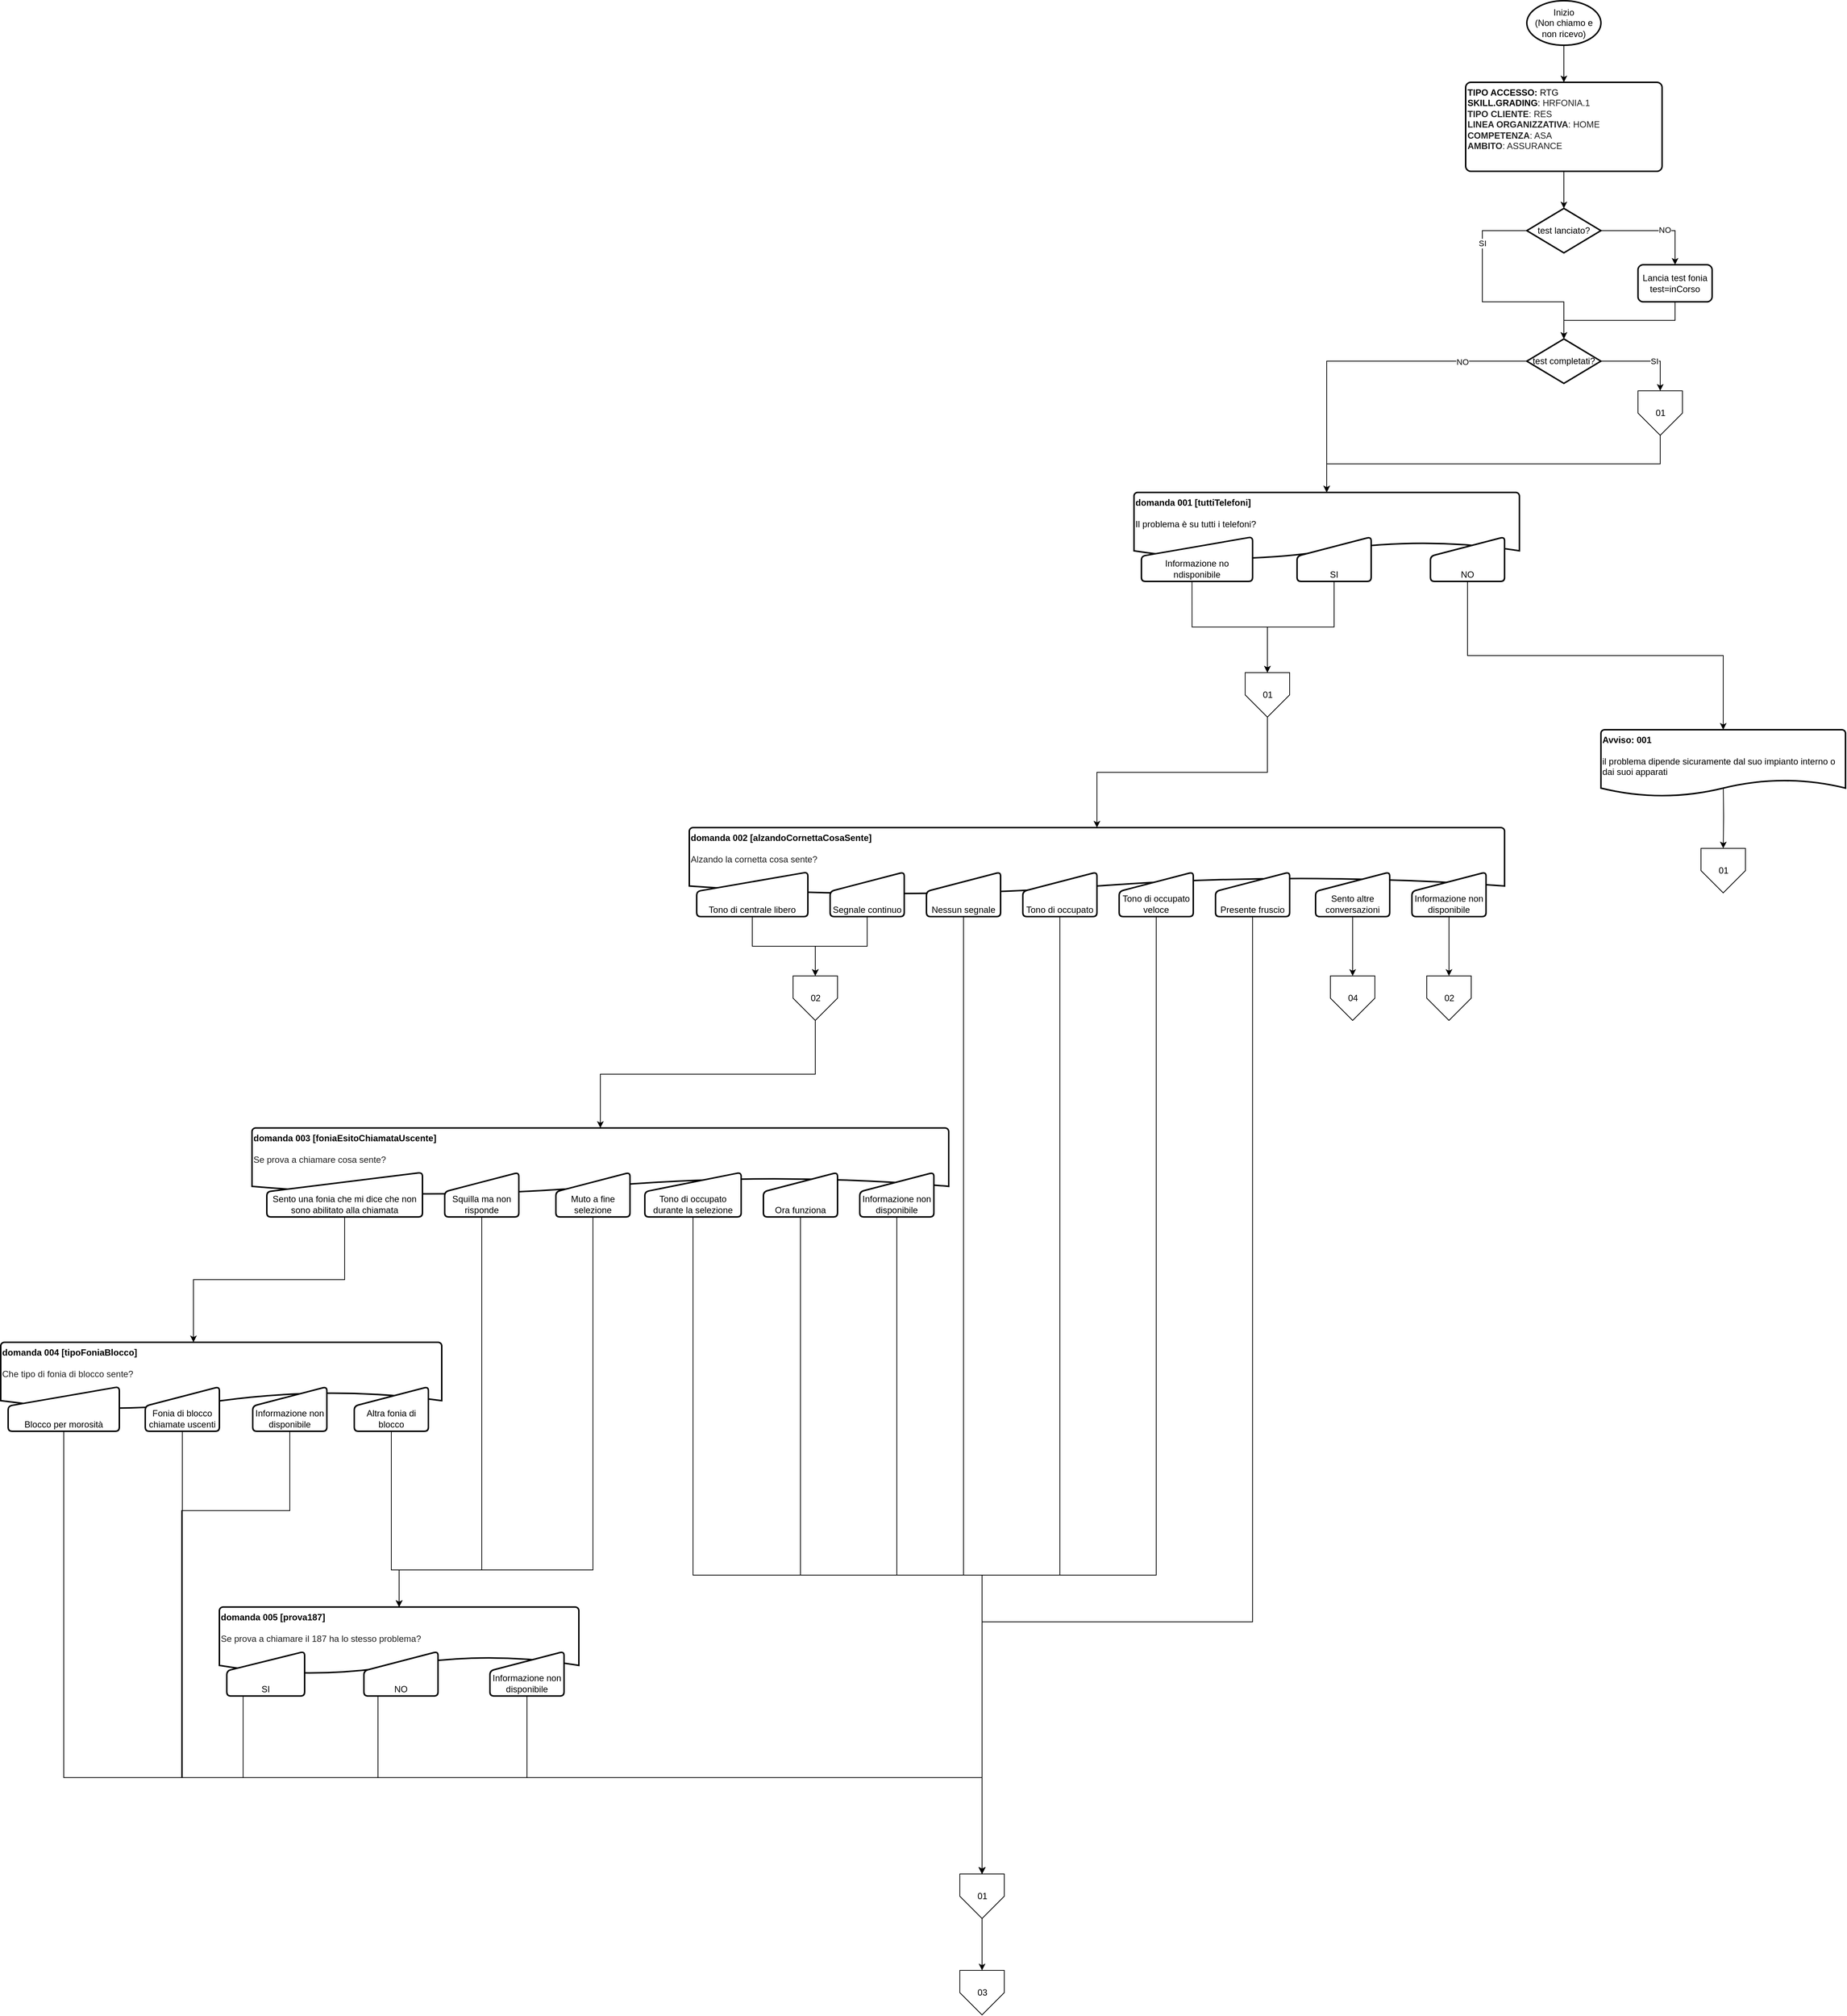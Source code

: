 <mxfile version="20.4.0" type="device" pages="8"><diagram id="U3nONnx6iC3IK2k_fmRJ" name="Flussi principale"><mxGraphModel dx="3777" dy="1645" grid="1" gridSize="10" guides="1" tooltips="1" connect="1" arrows="1" fold="1" page="1" pageScale="1" pageWidth="827" pageHeight="1169" math="0" shadow="0"><root><mxCell id="0"/><mxCell id="1" parent="0"/><mxCell id="MH-okWd4CVAa3XCEDq_9-8" style="edgeStyle=orthogonalEdgeStyle;rounded=0;orthogonalLoop=1;jettySize=auto;html=1;entryX=0.5;entryY=0;entryDx=0;entryDy=0;" parent="1" source="V8UcOO93DSUaMl68yxi4-1" target="z8nZsRn0pmxgWXRj-OxT-1" edge="1"><mxGeometry relative="1" as="geometry"/></mxCell><mxCell id="V8UcOO93DSUaMl68yxi4-1" value="Inizio&lt;br&gt;(Non chiamo e non ricevo)" style="strokeWidth=2;html=1;shape=mxgraph.flowchart.start_1;whiteSpace=wrap;" parent="1" vertex="1"><mxGeometry x="-25" y="-1156" width="100" height="60" as="geometry"/></mxCell><mxCell id="j9nyHiSWtQeCEGX_I5H1-3" style="edgeStyle=orthogonalEdgeStyle;rounded=0;orthogonalLoop=1;jettySize=auto;html=1;entryX=0.5;entryY=0;entryDx=0;entryDy=0;entryPerimeter=0;" parent="1" source="V8UcOO93DSUaMl68yxi4-2" target="j9nyHiSWtQeCEGX_I5H1-2" edge="1"><mxGeometry relative="1" as="geometry"><mxPoint x="-260" y="-620" as="targetPoint"/></mxGeometry></mxCell><mxCell id="r2kUzSl2R-tjhIpYHbth-6" value="NO" style="edgeLabel;html=1;align=center;verticalAlign=middle;resizable=0;points=[];" parent="j9nyHiSWtQeCEGX_I5H1-3" vertex="1" connectable="0"><mxGeometry x="-0.609" y="1" relative="1" as="geometry"><mxPoint as="offset"/></mxGeometry></mxCell><mxCell id="r2kUzSl2R-tjhIpYHbth-2" style="edgeStyle=orthogonalEdgeStyle;rounded=0;orthogonalLoop=1;jettySize=auto;html=1;entryX=0.5;entryY=0;entryDx=0;entryDy=0;" parent="1" source="V8UcOO93DSUaMl68yxi4-2" target="r2kUzSl2R-tjhIpYHbth-1" edge="1"><mxGeometry relative="1" as="geometry"/></mxCell><mxCell id="r2kUzSl2R-tjhIpYHbth-5" value="SI" style="edgeLabel;html=1;align=center;verticalAlign=middle;resizable=0;points=[];" parent="r2kUzSl2R-tjhIpYHbth-2" vertex="1" connectable="0"><mxGeometry x="0.19" relative="1" as="geometry"><mxPoint as="offset"/></mxGeometry></mxCell><mxCell id="V8UcOO93DSUaMl68yxi4-2" value="test completati?" style="strokeWidth=2;html=1;shape=mxgraph.flowchart.decision;whiteSpace=wrap;" parent="1" vertex="1"><mxGeometry x="-25" y="-700" width="100" height="60" as="geometry"/></mxCell><mxCell id="MH-okWd4CVAa3XCEDq_9-3" style="edgeStyle=orthogonalEdgeStyle;rounded=0;orthogonalLoop=1;jettySize=auto;html=1;entryX=0.5;entryY=0;entryDx=0;entryDy=0;" parent="1" source="V8UcOO93DSUaMl68yxi4-3" target="MH-okWd4CVAa3XCEDq_9-1" edge="1"><mxGeometry relative="1" as="geometry"/></mxCell><mxCell id="MH-okWd4CVAa3XCEDq_9-7" value="NO" style="edgeLabel;html=1;align=center;verticalAlign=middle;resizable=0;points=[];" parent="MH-okWd4CVAa3XCEDq_9-3" vertex="1" connectable="0"><mxGeometry x="0.175" y="1" relative="1" as="geometry"><mxPoint as="offset"/></mxGeometry></mxCell><mxCell id="MH-okWd4CVAa3XCEDq_9-5" style="edgeStyle=orthogonalEdgeStyle;rounded=0;orthogonalLoop=1;jettySize=auto;html=1;exitX=0;exitY=0.5;exitDx=0;exitDy=0;exitPerimeter=0;" parent="1" source="V8UcOO93DSUaMl68yxi4-3" edge="1"><mxGeometry relative="1" as="geometry"><mxPoint x="25" y="-700" as="targetPoint"/><Array as="points"><mxPoint x="-85" y="-846"/><mxPoint x="-85" y="-750"/><mxPoint x="25" y="-750"/></Array></mxGeometry></mxCell><mxCell id="MH-okWd4CVAa3XCEDq_9-6" value="SI" style="edgeLabel;html=1;align=center;verticalAlign=middle;resizable=0;points=[];" parent="MH-okWd4CVAa3XCEDq_9-5" vertex="1" connectable="0"><mxGeometry x="-0.513" relative="1" as="geometry"><mxPoint as="offset"/></mxGeometry></mxCell><mxCell id="V8UcOO93DSUaMl68yxi4-3" value="test lanciato?" style="strokeWidth=2;html=1;shape=mxgraph.flowchart.decision;whiteSpace=wrap;" parent="1" vertex="1"><mxGeometry x="-25" y="-876" width="100" height="60" as="geometry"/></mxCell><mxCell id="MH-okWd4CVAa3XCEDq_9-4" style="edgeStyle=orthogonalEdgeStyle;rounded=0;orthogonalLoop=1;jettySize=auto;html=1;exitX=0.5;exitY=1;exitDx=0;exitDy=0;" parent="1" source="MH-okWd4CVAa3XCEDq_9-1" target="V8UcOO93DSUaMl68yxi4-2" edge="1"><mxGeometry relative="1" as="geometry"/></mxCell><mxCell id="MH-okWd4CVAa3XCEDq_9-1" value="Lancia test fonia&lt;br&gt;test=inCorso" style="rounded=1;whiteSpace=wrap;html=1;absoluteArcSize=1;arcSize=14;strokeWidth=2;" parent="1" vertex="1"><mxGeometry x="125" y="-800" width="100" height="50" as="geometry"/></mxCell><mxCell id="j9nyHiSWtQeCEGX_I5H1-2" value="&lt;b&gt;domanda 001 [tuttiTelefoni]&lt;br&gt;&lt;/b&gt;&lt;br&gt;Il problema è su tutti i telefoni?" style="strokeWidth=2;html=1;shape=mxgraph.flowchart.document2;whiteSpace=wrap;size=0.25;align=left;verticalAlign=top;" parent="1" vertex="1"><mxGeometry x="-555" y="-493" width="520" height="90" as="geometry"/></mxCell><object label="SI" tuttiTelefoni="SI" id="j9nyHiSWtQeCEGX_I5H1-4"><mxCell style="html=1;strokeWidth=2;shape=manualInput;whiteSpace=wrap;rounded=1;size=26;arcSize=11;verticalAlign=bottom;" parent="1" vertex="1"><mxGeometry x="-335" y="-433" width="100" height="60" as="geometry"/></mxCell></object><mxCell id="j9nyHiSWtQeCEGX_I5H1-13" value="" style="edgeStyle=orthogonalEdgeStyle;rounded=0;orthogonalLoop=1;jettySize=auto;html=1;entryX=0.5;entryY=0;entryDx=0;entryDy=0;entryPerimeter=0;exitX=0.5;exitY=1;exitDx=0;exitDy=0;" parent="1" source="j9nyHiSWtQeCEGX_I5H1-5" target="j9nyHiSWtQeCEGX_I5H1-7" edge="1"><mxGeometry relative="1" as="geometry"><mxPoint x="-105" y="-333" as="targetPoint"/></mxGeometry></mxCell><object label="NO" tuttiTelefoni="NO" id="j9nyHiSWtQeCEGX_I5H1-5"><mxCell style="html=1;strokeWidth=2;shape=manualInput;whiteSpace=wrap;rounded=1;size=26;arcSize=11;verticalAlign=bottom;" parent="1" vertex="1"><mxGeometry x="-155" y="-433" width="100" height="60" as="geometry"/></mxCell></object><mxCell id="j9nyHiSWtQeCEGX_I5H1-20" style="edgeStyle=orthogonalEdgeStyle;rounded=0;orthogonalLoop=1;jettySize=auto;html=1;entryX=0.5;entryY=0;entryDx=0;entryDy=0;" parent="1" target="Cg5TPKp3PrFeouCcjf7t-1" edge="1"><mxGeometry relative="1" as="geometry"><mxPoint x="125" y="27" as="targetPoint"/><mxPoint x="240" y="-100" as="sourcePoint"/></mxGeometry></mxCell><mxCell id="j9nyHiSWtQeCEGX_I5H1-7" value="&lt;b&gt;Avviso: 001&lt;br&gt;&lt;/b&gt;&lt;br&gt;il problema dipende sicuramente dal suo impianto interno o dai suoi apparati" style="strokeWidth=2;html=1;shape=mxgraph.flowchart.document2;whiteSpace=wrap;size=0.25;align=left;verticalAlign=top;" parent="1" vertex="1"><mxGeometry x="75" y="-173" width="330" height="90" as="geometry"/></mxCell><object label="Informazione no ndisponibile" tuttiTelefoni="ND" id="j9nyHiSWtQeCEGX_I5H1-9"><mxCell style="html=1;strokeWidth=2;shape=manualInput;whiteSpace=wrap;rounded=1;size=26;arcSize=11;verticalAlign=bottom;" parent="1" vertex="1"><mxGeometry x="-545" y="-433" width="150" height="60" as="geometry"/></mxCell></object><mxCell id="r2kUzSl2R-tjhIpYHbth-9" style="edgeStyle=orthogonalEdgeStyle;rounded=0;orthogonalLoop=1;jettySize=auto;html=1;entryX=0.5;entryY=0;entryDx=0;entryDy=0;exitX=0.455;exitY=1.004;exitDx=0;exitDy=0;exitPerimeter=0;" parent="1" source="j9nyHiSWtQeCEGX_I5H1-9" target="r2kUzSl2R-tjhIpYHbth-3" edge="1"><mxGeometry relative="1" as="geometry"><mxPoint x="-385" y="-173" as="targetPoint"/><mxPoint x="-469.952" y="-283" as="sourcePoint"/></mxGeometry></mxCell><mxCell id="r2kUzSl2R-tjhIpYHbth-8" style="edgeStyle=orthogonalEdgeStyle;rounded=0;orthogonalLoop=1;jettySize=auto;html=1;exitX=0.5;exitY=1;exitDx=0;exitDy=0;" parent="1" source="j9nyHiSWtQeCEGX_I5H1-4" target="r2kUzSl2R-tjhIpYHbth-3" edge="1"><mxGeometry relative="1" as="geometry"><mxPoint x="-385" y="-173" as="targetPoint"/><mxPoint x="-285" y="-283" as="sourcePoint"/></mxGeometry></mxCell><mxCell id="8TvsAvbeHv49uUrndXzu-1" style="edgeStyle=orthogonalEdgeStyle;rounded=0;orthogonalLoop=1;jettySize=auto;html=1;exitX=0.5;exitY=1;exitDx=0;exitDy=0;" parent="1" source="r2kUzSl2R-tjhIpYHbth-1" target="j9nyHiSWtQeCEGX_I5H1-2" edge="1"><mxGeometry relative="1" as="geometry"/></mxCell><UserObject label="01" link="data:page/id,dPcWs76OSR30k3Fj-s2l" id="r2kUzSl2R-tjhIpYHbth-1"><mxCell style="verticalLabelPosition=middle;verticalAlign=middle;html=1;shape=offPageConnector;rounded=0;size=0.5;labelPosition=center;align=center;" parent="1" vertex="1"><mxGeometry x="125" y="-630" width="60" height="60" as="geometry"/></mxCell></UserObject><mxCell id="L58fRu7NFKgV6KxQQ51y-1" style="edgeStyle=orthogonalEdgeStyle;rounded=0;orthogonalLoop=1;jettySize=auto;html=1;" parent="1" source="r2kUzSl2R-tjhIpYHbth-3" target="-MwwsCNLo3r0iTcicVDo-1" edge="1"><mxGeometry relative="1" as="geometry"/></mxCell><UserObject label="01" link="data:page/id,EwqByM1Ye8mwdxhVnZOH" id="r2kUzSl2R-tjhIpYHbth-3"><mxCell style="verticalLabelPosition=middle;verticalAlign=middle;html=1;shape=offPageConnector;rounded=0;size=0.5;labelPosition=center;align=center;" parent="1" vertex="1"><mxGeometry x="-405" y="-250" width="60" height="60" as="geometry"/></mxCell></UserObject><UserObject label="01" link="data:page/id,GNDm704bULeiYWia128G" id="Cg5TPKp3PrFeouCcjf7t-1"><mxCell style="verticalLabelPosition=middle;verticalAlign=middle;html=1;shape=offPageConnector;rounded=0;size=0.5;labelPosition=center;align=center;" parent="1" vertex="1"><mxGeometry x="210" y="-13" width="60" height="60" as="geometry"/></mxCell></UserObject><mxCell id="-MwwsCNLo3r0iTcicVDo-1" value="&lt;b&gt;domanda 002 [alzandoCornettaCosaSente]&lt;br&gt;&lt;/b&gt;&lt;br&gt;&lt;span style=&quot;color: rgb(34, 34, 34); font-family: Arial, Helvetica, Tahoma, Verdana, sans-serif; background-color: rgb(255, 255, 255);&quot;&gt;Alzando la cornetta cosa sente?&lt;/span&gt;" style="strokeWidth=2;html=1;shape=mxgraph.flowchart.document2;whiteSpace=wrap;size=0.25;align=left;verticalAlign=top;" parent="1" vertex="1"><mxGeometry x="-1155" y="-41" width="1100" height="90" as="geometry"/></mxCell><mxCell id="5bFv7LzHye_q7qAN4ZSN-1" style="edgeStyle=orthogonalEdgeStyle;rounded=0;orthogonalLoop=1;jettySize=auto;html=1;entryX=0.5;entryY=0;entryDx=0;entryDy=0;" parent="1" source="-MwwsCNLo3r0iTcicVDo-2" target="L58fRu7NFKgV6KxQQ51y-2" edge="1"><mxGeometry relative="1" as="geometry"/></mxCell><object label="Segnale continuo" alzandoCornettaCosaSente="continuo" id="-MwwsCNLo3r0iTcicVDo-2"><mxCell style="html=1;strokeWidth=2;shape=manualInput;whiteSpace=wrap;rounded=1;size=26;arcSize=11;verticalAlign=bottom;" parent="1" vertex="1"><mxGeometry x="-965" y="19" width="100" height="60" as="geometry"/></mxCell></object><mxCell id="5bFv7LzHye_q7qAN4ZSN-2" style="edgeStyle=orthogonalEdgeStyle;rounded=0;orthogonalLoop=1;jettySize=auto;html=1;entryX=0.5;entryY=0;entryDx=0;entryDy=0;exitX=0.5;exitY=1;exitDx=0;exitDy=0;" parent="1" source="-MwwsCNLo3r0iTcicVDo-3" target="VRtd48jJJiJqDfK0mNrE-1" edge="1"><mxGeometry relative="1" as="geometry"><mxPoint x="-735" y="267" as="targetPoint"/><Array as="points"><mxPoint x="-785" y="967"/><mxPoint x="-760" y="967"/></Array></mxGeometry></mxCell><object label="Nessun segnale" alzandoCornettaCosaSente="muto" id="-MwwsCNLo3r0iTcicVDo-3"><mxCell style="html=1;strokeWidth=2;shape=manualInput;whiteSpace=wrap;rounded=1;size=26;arcSize=11;verticalAlign=bottom;" parent="1" vertex="1"><mxGeometry x="-835" y="19" width="100" height="60" as="geometry"/></mxCell></object><mxCell id="-MwwsCNLo3r0iTcicVDo-26" style="edgeStyle=orthogonalEdgeStyle;rounded=0;orthogonalLoop=1;jettySize=auto;html=1;exitX=0.5;exitY=1;exitDx=0;exitDy=0;" parent="1" source="L58fRu7NFKgV6KxQQ51y-2" target="-MwwsCNLo3r0iTcicVDo-10" edge="1"><mxGeometry relative="1" as="geometry"><mxPoint x="-975" y="327" as="sourcePoint"/></mxGeometry></mxCell><mxCell id="L58fRu7NFKgV6KxQQ51y-3" style="edgeStyle=orthogonalEdgeStyle;rounded=0;orthogonalLoop=1;jettySize=auto;html=1;entryX=0.5;entryY=0;entryDx=0;entryDy=0;exitX=0.5;exitY=1;exitDx=0;exitDy=0;" parent="1" source="-MwwsCNLo3r0iTcicVDo-4" target="L58fRu7NFKgV6KxQQ51y-2" edge="1"><mxGeometry relative="1" as="geometry"/></mxCell><object label="Tono di centrale libero" alzandoCornettaCosaSente="libero" id="-MwwsCNLo3r0iTcicVDo-4"><mxCell style="html=1;strokeWidth=2;shape=manualInput;whiteSpace=wrap;rounded=1;size=26;arcSize=11;verticalAlign=bottom;" parent="1" vertex="1"><mxGeometry x="-1145" y="19" width="150" height="60" as="geometry"/></mxCell></object><mxCell id="Pd2vJiMpRZL6EgZdwIi--1" style="edgeStyle=orthogonalEdgeStyle;rounded=0;orthogonalLoop=1;jettySize=auto;html=1;entryX=0.5;entryY=0;entryDx=0;entryDy=0;" parent="1" source="-MwwsCNLo3r0iTcicVDo-5" target="VRtd48jJJiJqDfK0mNrE-1" edge="1"><mxGeometry relative="1" as="geometry"><Array as="points"><mxPoint x="-655" y="967"/><mxPoint x="-760" y="967"/></Array></mxGeometry></mxCell><object label="Tono di occupato" alzandoCornettaCosaSente="occupato" id="-MwwsCNLo3r0iTcicVDo-5"><mxCell style="html=1;strokeWidth=2;shape=manualInput;whiteSpace=wrap;rounded=1;size=26;arcSize=11;verticalAlign=bottom;" parent="1" vertex="1"><mxGeometry x="-705" y="19" width="100" height="60" as="geometry"/></mxCell></object><mxCell id="Pd2vJiMpRZL6EgZdwIi--2" style="edgeStyle=orthogonalEdgeStyle;rounded=0;orthogonalLoop=1;jettySize=auto;html=1;entryX=0.5;entryY=0;entryDx=0;entryDy=0;" parent="1" source="-MwwsCNLo3r0iTcicVDo-6" target="VRtd48jJJiJqDfK0mNrE-1" edge="1"><mxGeometry relative="1" as="geometry"><Array as="points"><mxPoint x="-525" y="967"/><mxPoint x="-760" y="967"/></Array></mxGeometry></mxCell><object label="Tono di occupato veloce" alzandoCornettaCosaSente="occupatoVeloce" id="-MwwsCNLo3r0iTcicVDo-6"><mxCell style="html=1;strokeWidth=2;shape=manualInput;whiteSpace=wrap;rounded=1;size=26;arcSize=11;verticalAlign=bottom;" parent="1" vertex="1"><mxGeometry x="-575" y="19" width="100" height="60" as="geometry"/></mxCell></object><mxCell id="BSineBvpqI7s6TeEcs5l-1" style="edgeStyle=orthogonalEdgeStyle;rounded=0;orthogonalLoop=1;jettySize=auto;html=1;entryX=0.5;entryY=0;entryDx=0;entryDy=0;" parent="1" source="-MwwsCNLo3r0iTcicVDo-7" target="VRtd48jJJiJqDfK0mNrE-1" edge="1"><mxGeometry relative="1" as="geometry"><Array as="points"><mxPoint x="-395" y="1030"/><mxPoint x="-760" y="1030"/></Array></mxGeometry></mxCell><object label="Presente fruscio" alzandoCornettaCosaSente="fruscio" id="-MwwsCNLo3r0iTcicVDo-7"><mxCell style="html=1;strokeWidth=2;shape=manualInput;whiteSpace=wrap;rounded=1;size=26;arcSize=11;verticalAlign=bottom;" parent="1" vertex="1"><mxGeometry x="-445" y="19" width="100" height="60" as="geometry"/></mxCell></object><mxCell id="0b34skMtUBcZZfIPg5tn-2" value="" style="edgeStyle=orthogonalEdgeStyle;rounded=0;orthogonalLoop=1;jettySize=auto;html=1;" parent="1" source="-MwwsCNLo3r0iTcicVDo-8" target="0b34skMtUBcZZfIPg5tn-1" edge="1"><mxGeometry relative="1" as="geometry"/></mxCell><object label="Sento altre conversazioni" alzandoCornettaCosaSente="altreConversazioni" id="-MwwsCNLo3r0iTcicVDo-8"><mxCell style="html=1;strokeWidth=2;shape=manualInput;whiteSpace=wrap;rounded=1;size=26;arcSize=11;verticalAlign=bottom;" parent="1" vertex="1"><mxGeometry x="-310" y="19" width="100" height="60" as="geometry"/></mxCell></object><mxCell id="pknRpIpEktGc6_raJ3Ie-2" value="" style="edgeStyle=orthogonalEdgeStyle;rounded=0;orthogonalLoop=1;jettySize=auto;html=1;" parent="1" source="-MwwsCNLo3r0iTcicVDo-9" target="pknRpIpEktGc6_raJ3Ie-1" edge="1"><mxGeometry relative="1" as="geometry"/></mxCell><object label="Informazione non disponibile" alzandoCornettaCosaSente="ND" id="-MwwsCNLo3r0iTcicVDo-9"><mxCell style="html=1;strokeWidth=2;shape=manualInput;whiteSpace=wrap;rounded=1;size=26;arcSize=11;verticalAlign=bottom;" parent="1" vertex="1"><mxGeometry x="-180" y="19" width="100" height="60" as="geometry"/></mxCell></object><mxCell id="-MwwsCNLo3r0iTcicVDo-10" value="&lt;b&gt;domanda 003 [foniaEsitoChiamataUscente]&lt;br&gt;&lt;/b&gt;&lt;br&gt;&lt;span style=&quot;color: rgb(34, 34, 34); font-family: Arial, Helvetica, Tahoma, Verdana, sans-serif; background-color: rgb(255, 255, 255);&quot;&gt;Se prova a chiamare cosa sente?&lt;/span&gt;" style="strokeWidth=2;html=1;shape=mxgraph.flowchart.document2;whiteSpace=wrap;size=0.25;align=left;verticalAlign=top;" parent="1" vertex="1"><mxGeometry x="-1745" y="364" width="940" height="90" as="geometry"/></mxCell><mxCell id="5bFv7LzHye_q7qAN4ZSN-5" style="edgeStyle=orthogonalEdgeStyle;rounded=0;orthogonalLoop=1;jettySize=auto;html=1;entryX=0.5;entryY=0;entryDx=0;entryDy=0;exitX=0.5;exitY=1;exitDx=0;exitDy=0;entryPerimeter=0;" parent="1" source="-MwwsCNLo3r0iTcicVDo-12" target="Pd2vJiMpRZL6EgZdwIi--3" edge="1"><mxGeometry relative="1" as="geometry"><Array as="points"><mxPoint x="-1285" y="960"/><mxPoint x="-1546" y="960"/></Array></mxGeometry></mxCell><object label="Tono di occupato durante la selezione" foniaEsitoChiamataUscente="KO_occupato" id="-MwwsCNLo3r0iTcicVDo-11"><mxCell style="html=1;strokeWidth=2;shape=manualInput;whiteSpace=wrap;rounded=1;size=26;arcSize=11;verticalAlign=bottom;" parent="1" vertex="1"><mxGeometry x="-1215" y="424" width="130" height="60" as="geometry"/></mxCell></object><object label="Muto a fine selezione" foniaEsitoChiamataUscente="KO_muto" id="-MwwsCNLo3r0iTcicVDo-12"><mxCell style="html=1;strokeWidth=2;shape=manualInput;whiteSpace=wrap;rounded=1;size=26;arcSize=11;verticalAlign=bottom;" parent="1" vertex="1"><mxGeometry x="-1335" y="424" width="100" height="60" as="geometry"/></mxCell></object><mxCell id="-MwwsCNLo3r0iTcicVDo-25" style="edgeStyle=orthogonalEdgeStyle;rounded=0;orthogonalLoop=1;jettySize=auto;html=1;entryX=0.437;entryY=0;entryDx=0;entryDy=0;entryPerimeter=0;" parent="1" source="-MwwsCNLo3r0iTcicVDo-13" target="-MwwsCNLo3r0iTcicVDo-20" edge="1"><mxGeometry relative="1" as="geometry"/></mxCell><object label="Sento una fonia che mi dice che non sono abilitato alla chiamata" foniaEsitoChiamataUscente="KO_fonia" id="-MwwsCNLo3r0iTcicVDo-13"><mxCell style="html=1;strokeWidth=2;shape=manualInput;whiteSpace=wrap;rounded=1;size=26;arcSize=11;verticalAlign=bottom;" parent="1" vertex="1"><mxGeometry x="-1725" y="424" width="210" height="60" as="geometry"/></mxCell></object><mxCell id="5bFv7LzHye_q7qAN4ZSN-4" style="edgeStyle=orthogonalEdgeStyle;rounded=0;orthogonalLoop=1;jettySize=auto;html=1;entryX=0.5;entryY=0;entryDx=0;entryDy=0;exitX=0.5;exitY=1;exitDx=0;exitDy=0;" parent="1" source="-MwwsCNLo3r0iTcicVDo-11" target="VRtd48jJJiJqDfK0mNrE-1" edge="1"><mxGeometry relative="1" as="geometry"><Array as="points"><mxPoint x="-1150" y="967"/><mxPoint x="-760" y="967"/></Array><mxPoint x="-1055" y="851" as="targetPoint"/></mxGeometry></mxCell><mxCell id="jgoMV53ohy4AdXDNWmfw-1" style="edgeStyle=orthogonalEdgeStyle;rounded=0;orthogonalLoop=1;jettySize=auto;html=1;entryX=0.5;entryY=0;entryDx=0;entryDy=0;entryPerimeter=0;" parent="1" source="-MwwsCNLo3r0iTcicVDo-14" target="Pd2vJiMpRZL6EgZdwIi--3" edge="1"><mxGeometry relative="1" as="geometry"><Array as="points"><mxPoint x="-1435" y="960"/><mxPoint x="-1546" y="960"/></Array></mxGeometry></mxCell><object label="Squilla ma non risponde" foniaEsitoChiamataUscente="KO_squilla" id="-MwwsCNLo3r0iTcicVDo-14"><mxCell style="html=1;strokeWidth=2;shape=manualInput;whiteSpace=wrap;rounded=1;size=26;arcSize=11;verticalAlign=bottom;" parent="1" vertex="1"><mxGeometry x="-1485" y="424" width="100" height="60" as="geometry"/></mxCell></object><mxCell id="9pKg5joIbO52D24Qt2Yo-1" style="edgeStyle=orthogonalEdgeStyle;rounded=0;orthogonalLoop=1;jettySize=auto;html=1;entryX=0.5;entryY=0;entryDx=0;entryDy=0;" parent="1" source="-MwwsCNLo3r0iTcicVDo-15" target="VRtd48jJJiJqDfK0mNrE-1" edge="1"><mxGeometry relative="1" as="geometry"><Array as="points"><mxPoint x="-1005" y="967"/><mxPoint x="-760" y="967"/></Array></mxGeometry></mxCell><object label="Ora funziona" foniaEsitoChiamataUscente="OK" id="-MwwsCNLo3r0iTcicVDo-15"><mxCell style="html=1;strokeWidth=2;shape=manualInput;whiteSpace=wrap;rounded=1;size=26;arcSize=11;verticalAlign=bottom;" parent="1" vertex="1"><mxGeometry x="-1055" y="424" width="100" height="60" as="geometry"/></mxCell></object><mxCell id="oFDa-QuAnCNPGO6sUs6j-1" style="edgeStyle=orthogonalEdgeStyle;rounded=0;orthogonalLoop=1;jettySize=auto;html=1;entryX=0.5;entryY=0;entryDx=0;entryDy=0;" parent="1" source="-MwwsCNLo3r0iTcicVDo-18" target="VRtd48jJJiJqDfK0mNrE-1" edge="1"><mxGeometry relative="1" as="geometry"><Array as="points"><mxPoint x="-875" y="967"/><mxPoint x="-760" y="967"/></Array></mxGeometry></mxCell><object label="Informazione non disponibile" foniaEsitoChiamataUscente="ND" id="-MwwsCNLo3r0iTcicVDo-18"><mxCell style="html=1;strokeWidth=2;shape=manualInput;whiteSpace=wrap;rounded=1;size=26;arcSize=11;verticalAlign=bottom;" parent="1" vertex="1"><mxGeometry x="-925" y="424" width="100" height="60" as="geometry"/></mxCell></object><mxCell id="-MwwsCNLo3r0iTcicVDo-20" value="&lt;b&gt;domanda 004 [tipoFoniaBlocco]&lt;br&gt;&lt;/b&gt;&lt;br&gt;&lt;span style=&quot;color: rgb(34, 34, 34); font-family: Arial, Helvetica, Tahoma, Verdana, sans-serif; background-color: rgb(255, 255, 255);&quot;&gt;Che tipo di fonia di blocco sente?&lt;/span&gt;" style="strokeWidth=2;html=1;shape=mxgraph.flowchart.document2;whiteSpace=wrap;size=0.25;align=left;verticalAlign=top;" parent="1" vertex="1"><mxGeometry x="-2084" y="653" width="595" height="90" as="geometry"/></mxCell><mxCell id="BSineBvpqI7s6TeEcs5l-3" style="edgeStyle=orthogonalEdgeStyle;rounded=0;orthogonalLoop=1;jettySize=auto;html=1;entryX=0.5;entryY=0;entryDx=0;entryDy=0;exitX=0.5;exitY=1;exitDx=0;exitDy=0;" parent="1" source="-MwwsCNLo3r0iTcicVDo-21" target="VRtd48jJJiJqDfK0mNrE-1" edge="1"><mxGeometry relative="1" as="geometry"><Array as="points"><mxPoint x="-1839" y="1240"/><mxPoint x="-760" y="1240"/></Array></mxGeometry></mxCell><object label="Fonia di blocco chiamate uscenti" tipoFoniaBlocco="bloccoUscente" id="-MwwsCNLo3r0iTcicVDo-21"><mxCell style="html=1;strokeWidth=2;shape=manualInput;whiteSpace=wrap;rounded=1;size=26;arcSize=11;verticalAlign=bottom;" parent="1" vertex="1"><mxGeometry x="-1889" y="713" width="100" height="60" as="geometry"/></mxCell></object><mxCell id="BSineBvpqI7s6TeEcs5l-2" style="edgeStyle=orthogonalEdgeStyle;rounded=0;orthogonalLoop=1;jettySize=auto;html=1;entryX=0.5;entryY=0;entryDx=0;entryDy=0;entryPerimeter=0;exitX=0.5;exitY=1;exitDx=0;exitDy=0;" parent="1" source="-MwwsCNLo3r0iTcicVDo-22" target="Pd2vJiMpRZL6EgZdwIi--3" edge="1"><mxGeometry relative="1" as="geometry"><Array as="points"><mxPoint x="-1557" y="960"/><mxPoint x="-1546" y="960"/></Array></mxGeometry></mxCell><object label="Altra fonia di blocco" tipoFoniaBlocco="altraFoniaBlocco" id="-MwwsCNLo3r0iTcicVDo-22"><mxCell style="html=1;strokeWidth=2;shape=manualInput;whiteSpace=wrap;rounded=1;size=26;arcSize=11;verticalAlign=bottom;" parent="1" vertex="1"><mxGeometry x="-1607" y="713" width="100" height="60" as="geometry"/></mxCell></object><mxCell id="BSineBvpqI7s6TeEcs5l-4" style="edgeStyle=orthogonalEdgeStyle;rounded=0;orthogonalLoop=1;jettySize=auto;html=1;entryX=0.5;entryY=0;entryDx=0;entryDy=0;exitX=0.5;exitY=1;exitDx=0;exitDy=0;" parent="1" source="-MwwsCNLo3r0iTcicVDo-23" target="VRtd48jJJiJqDfK0mNrE-1" edge="1"><mxGeometry relative="1" as="geometry"><Array as="points"><mxPoint x="-1999" y="1240"/><mxPoint x="-760" y="1240"/></Array></mxGeometry></mxCell><object label="Blocco per morosità" tipoFoniaBlocco="moroso" id="-MwwsCNLo3r0iTcicVDo-23"><mxCell style="html=1;strokeWidth=2;shape=manualInput;whiteSpace=wrap;rounded=1;size=26;arcSize=11;verticalAlign=bottom;" parent="1" vertex="1"><mxGeometry x="-2074" y="713" width="150" height="60" as="geometry"/></mxCell></object><mxCell id="BSineBvpqI7s6TeEcs5l-5" style="edgeStyle=orthogonalEdgeStyle;rounded=0;orthogonalLoop=1;jettySize=auto;html=1;entryX=0.5;entryY=0;entryDx=0;entryDy=0;exitX=0.5;exitY=1;exitDx=0;exitDy=0;" parent="1" source="-MwwsCNLo3r0iTcicVDo-24" target="VRtd48jJJiJqDfK0mNrE-1" edge="1"><mxGeometry relative="1" as="geometry"><Array as="points"><mxPoint x="-1694" y="880"/><mxPoint x="-1840" y="880"/><mxPoint x="-1840" y="1240"/><mxPoint x="-760" y="1240"/></Array></mxGeometry></mxCell><object label="Informazione non disponibile" tipoFoniaBlocco="ND" id="-MwwsCNLo3r0iTcicVDo-24"><mxCell style="html=1;strokeWidth=2;shape=manualInput;whiteSpace=wrap;rounded=1;size=26;arcSize=11;verticalAlign=bottom;" parent="1" vertex="1"><mxGeometry x="-1744" y="713" width="100" height="60" as="geometry"/></mxCell></object><UserObject label="02" link="data:page/id,EwqByM1Ye8mwdxhVnZOH" id="L58fRu7NFKgV6KxQQ51y-2"><mxCell style="verticalLabelPosition=middle;verticalAlign=middle;html=1;shape=offPageConnector;rounded=0;size=0.5;labelPosition=center;align=center;" parent="1" vertex="1"><mxGeometry x="-1015" y="159" width="60" height="60" as="geometry"/></mxCell></UserObject><UserObject label="02" link="data:page/id,GNDm704bULeiYWia128G" id="pknRpIpEktGc6_raJ3Ie-1"><mxCell style="verticalLabelPosition=middle;verticalAlign=middle;html=1;shape=offPageConnector;rounded=0;size=0.5;labelPosition=center;align=center;" parent="1" vertex="1"><mxGeometry x="-160" y="159" width="60" height="60" as="geometry"/></mxCell></UserObject><mxCell id="VRtd48jJJiJqDfK0mNrE-3" value="" style="edgeStyle=orthogonalEdgeStyle;rounded=0;orthogonalLoop=1;jettySize=auto;html=1;" parent="1" source="VRtd48jJJiJqDfK0mNrE-1" target="VRtd48jJJiJqDfK0mNrE-2" edge="1"><mxGeometry relative="1" as="geometry"/></mxCell><UserObject label="01" link="data:page/id,YtWXiH2RJzYY2bPAiuG_" id="VRtd48jJJiJqDfK0mNrE-1"><mxCell style="verticalLabelPosition=middle;verticalAlign=middle;html=1;shape=offPageConnector;rounded=0;size=0.5;labelPosition=center;align=center;" parent="1" vertex="1"><mxGeometry x="-790" y="1370" width="60" height="60" as="geometry"/></mxCell></UserObject><UserObject label="03" link="data:page/id,GNDm704bULeiYWia128G" id="VRtd48jJJiJqDfK0mNrE-2"><mxCell style="verticalLabelPosition=middle;verticalAlign=middle;html=1;shape=offPageConnector;rounded=0;size=0.5;labelPosition=center;align=center;" parent="1" vertex="1"><mxGeometry x="-790" y="1500" width="60" height="60" as="geometry"/></mxCell></UserObject><mxCell id="Pd2vJiMpRZL6EgZdwIi--3" value="&lt;b&gt;domanda 005 [prova187]&lt;br&gt;&lt;/b&gt;&lt;br&gt;&lt;span style=&quot;color: rgb(34, 34, 34); font-family: Arial, Helvetica, Tahoma, Verdana, sans-serif; background-color: rgb(255, 255, 255);&quot;&gt;Se prova a chiamare il 187 ha lo stesso problema?&lt;/span&gt;" style="strokeWidth=2;html=1;shape=mxgraph.flowchart.document2;whiteSpace=wrap;size=0.25;align=left;verticalAlign=top;" parent="1" vertex="1"><mxGeometry x="-1789" y="1010" width="485" height="90" as="geometry"/></mxCell><mxCell id="BSineBvpqI7s6TeEcs5l-7" style="edgeStyle=orthogonalEdgeStyle;rounded=0;orthogonalLoop=1;jettySize=auto;html=1;entryX=0.5;entryY=0;entryDx=0;entryDy=0;" parent="1" source="Pd2vJiMpRZL6EgZdwIi--4" target="VRtd48jJJiJqDfK0mNrE-1" edge="1"><mxGeometry relative="1" as="geometry"><Array as="points"><mxPoint x="-1575" y="1240"/><mxPoint x="-760" y="1240"/></Array></mxGeometry></mxCell><object label="NO" prova187="NO" id="Pd2vJiMpRZL6EgZdwIi--4"><mxCell style="html=1;strokeWidth=2;shape=manualInput;whiteSpace=wrap;rounded=1;size=26;arcSize=11;verticalAlign=bottom;" parent="1" vertex="1"><mxGeometry x="-1594" y="1070" width="100" height="60" as="geometry"/></mxCell></object><mxCell id="BSineBvpqI7s6TeEcs5l-6" style="edgeStyle=orthogonalEdgeStyle;rounded=0;orthogonalLoop=1;jettySize=auto;html=1;entryX=0.5;entryY=0;entryDx=0;entryDy=0;" parent="1" source="Pd2vJiMpRZL6EgZdwIi--6" target="VRtd48jJJiJqDfK0mNrE-1" edge="1"><mxGeometry relative="1" as="geometry"><Array as="points"><mxPoint x="-1757" y="1240"/><mxPoint x="-760" y="1240"/></Array></mxGeometry></mxCell><object label="SI" prova187="SI" id="Pd2vJiMpRZL6EgZdwIi--6"><mxCell style="html=1;strokeWidth=2;shape=manualInput;whiteSpace=wrap;rounded=1;size=26;arcSize=11;verticalAlign=bottom;" parent="1" vertex="1"><mxGeometry x="-1779" y="1070" width="105" height="60" as="geometry"/></mxCell></object><mxCell id="BSineBvpqI7s6TeEcs5l-8" style="edgeStyle=orthogonalEdgeStyle;rounded=0;orthogonalLoop=1;jettySize=auto;html=1;entryX=0.5;entryY=0;entryDx=0;entryDy=0;exitX=0.5;exitY=1;exitDx=0;exitDy=0;" parent="1" source="Pd2vJiMpRZL6EgZdwIi--7" target="VRtd48jJJiJqDfK0mNrE-1" edge="1"><mxGeometry relative="1" as="geometry"><Array as="points"><mxPoint x="-1374" y="1240"/><mxPoint x="-760" y="1240"/></Array></mxGeometry></mxCell><object label="Informazione non disponibile" prova187="ND" id="Pd2vJiMpRZL6EgZdwIi--7"><mxCell style="html=1;strokeWidth=2;shape=manualInput;whiteSpace=wrap;rounded=1;size=26;arcSize=11;verticalAlign=bottom;" parent="1" vertex="1"><mxGeometry x="-1424" y="1070" width="100" height="60" as="geometry"/></mxCell></object><UserObject label="04" link="data:page/id,GNDm704bULeiYWia128G" id="0b34skMtUBcZZfIPg5tn-1"><mxCell style="verticalLabelPosition=middle;verticalAlign=middle;html=1;shape=offPageConnector;rounded=0;size=0.5;labelPosition=center;align=center;" parent="1" vertex="1"><mxGeometry x="-290" y="159" width="60" height="60" as="geometry"/></mxCell></UserObject><mxCell id="z8nZsRn0pmxgWXRj-OxT-6" style="edgeStyle=orthogonalEdgeStyle;rounded=0;orthogonalLoop=1;jettySize=auto;html=1;entryX=0.5;entryY=0;entryDx=0;entryDy=0;entryPerimeter=0;fontColor=#000000;" parent="1" source="z8nZsRn0pmxgWXRj-OxT-1" target="V8UcOO93DSUaMl68yxi4-3" edge="1"><mxGeometry relative="1" as="geometry"/></mxCell><mxCell id="z8nZsRn0pmxgWXRj-OxT-1" value="&lt;b&gt;TIPO ACCESSO: &lt;/b&gt;RTG&lt;br&gt;&lt;b&gt;SKILL.GRADING&lt;/b&gt;:&amp;nbsp;&lt;span style=&quot;color: rgb(34, 34, 34); font-family: Arial, Helvetica, Tahoma, Verdana, sans-serif; text-align: center;&quot;&gt;HRFONIA.1&lt;br&gt;&lt;b&gt;TIPO CLIENTE&lt;/b&gt;: RES&lt;br&gt;&lt;b&gt;LINEA ORGANIZZATIVA&lt;/b&gt;: HOME&lt;br&gt;&lt;b&gt;COMPETENZA&lt;/b&gt;: ASA&lt;br&gt;&lt;b&gt;AMBITO&lt;/b&gt;: ASSURANCE&lt;br&gt;&lt;br&gt;&lt;/span&gt;" style="rounded=1;whiteSpace=wrap;html=1;absoluteArcSize=1;arcSize=14;strokeWidth=2;fontColor=#000000;verticalAlign=top;align=left;" parent="1" vertex="1"><mxGeometry x="-107.5" y="-1046" width="265" height="120" as="geometry"/></mxCell></root></mxGraphModel></diagram><diagram id="EwqByM1Ye8mwdxhVnZOH" name="VerificaTest"><mxGraphModel dx="2839" dy="662" grid="1" gridSize="10" guides="1" tooltips="1" connect="1" arrows="1" fold="1" page="1" pageScale="1" pageWidth="827" pageHeight="1169" math="0" shadow="0"><root><mxCell id="0"/><mxCell id="1" parent="0"/><mxCell id="0_FHKymN0Hep9aJucHZk-1" style="edgeStyle=orthogonalEdgeStyle;rounded=0;orthogonalLoop=1;jettySize=auto;html=1;entryX=0.5;entryY=0;entryDx=0;entryDy=0;" parent="1" source="0_FHKymN0Hep9aJucHZk-4" target="pzmw2q8x9Xs84x7UG9Eg-1" edge="1"><mxGeometry relative="1" as="geometry"><mxPoint x="-770" y="637" as="targetPoint"/></mxGeometry></mxCell><mxCell id="0_FHKymN0Hep9aJucHZk-2" value="SI" style="edgeLabel;html=1;align=center;verticalAlign=middle;resizable=0;points=[];" parent="0_FHKymN0Hep9aJucHZk-1" vertex="1" connectable="0"><mxGeometry x="-0.08" relative="1" as="geometry"><mxPoint as="offset"/></mxGeometry></mxCell><mxCell id="0_FHKymN0Hep9aJucHZk-7" style="edgeStyle=orthogonalEdgeStyle;rounded=0;orthogonalLoop=1;jettySize=auto;html=1;entryX=0.5;entryY=0;entryDx=0;entryDy=0;entryPerimeter=0;" parent="1" source="0_FHKymN0Hep9aJucHZk-4" target="0_FHKymN0Hep9aJucHZk-6" edge="1"><mxGeometry relative="1" as="geometry"/></mxCell><mxCell id="0_FHKymN0Hep9aJucHZk-8" value="NO" style="edgeLabel;html=1;align=center;verticalAlign=middle;resizable=0;points=[];" parent="0_FHKymN0Hep9aJucHZk-7" vertex="1" connectable="0"><mxGeometry x="-0.32" y="-2" relative="1" as="geometry"><mxPoint as="offset"/></mxGeometry></mxCell><mxCell id="0_FHKymN0Hep9aJucHZk-4" value="test completati?" style="strokeWidth=2;html=1;shape=mxgraph.flowchart.decision;whiteSpace=wrap;" parent="1" vertex="1"><mxGeometry x="-1000" y="507" width="100" height="60" as="geometry"/></mxCell><UserObject label="01" link="data:page/id,dPcWs76OSR30k3Fj-s2l" id="0_FHKymN0Hep9aJucHZk-5"><mxCell style="verticalLabelPosition=middle;verticalAlign=middle;html=1;shape=offPageConnector;rounded=0;size=0.5;labelPosition=center;align=center;" parent="1" vertex="1"><mxGeometry x="-820" y="707" width="60" height="60" as="geometry"/></mxCell></UserObject><mxCell id="0_FHKymN0Hep9aJucHZk-6" value="return" style="strokeWidth=2;html=1;shape=mxgraph.flowchart.terminator;whiteSpace=wrap;fillColor=default;" parent="1" vertex="1"><mxGeometry x="-1310" y="607" width="100" height="60" as="geometry"/></mxCell><mxCell id="rx9PPkyQLhKrOPlkJtw7-2" value="" style="edgeStyle=orthogonalEdgeStyle;rounded=0;orthogonalLoop=1;jettySize=auto;html=1;entryX=0.5;entryY=0;entryDx=0;entryDy=0;entryPerimeter=0;" parent="1" source="rx9PPkyQLhKrOPlkJtw7-1" target="NZL0E9oCIurPR6hz2wrz-1" edge="1"><mxGeometry relative="1" as="geometry"><mxPoint x="-1090" y="387" as="targetPoint"/></mxGeometry></mxCell><UserObject label="01" link="data:page/id,U3nONnx6iC3IK2k_fmRJ" id="rx9PPkyQLhKrOPlkJtw7-1"><mxCell style="verticalLabelPosition=middle;verticalAlign=middle;html=1;shape=offPageConnector;rounded=0;size=0.5;labelPosition=center;align=center;" parent="1" vertex="1"><mxGeometry x="-1140" y="217" width="60" height="60" as="geometry"/></mxCell></UserObject><mxCell id="NZL0E9oCIurPR6hz2wrz-2" value="SI" style="edgeStyle=orthogonalEdgeStyle;rounded=0;orthogonalLoop=1;jettySize=auto;html=1;entryX=0.5;entryY=0;entryDx=0;entryDy=0;entryPerimeter=0;" parent="1" source="NZL0E9oCIurPR6hz2wrz-1" target="0_FHKymN0Hep9aJucHZk-4" edge="1"><mxGeometry relative="1" as="geometry"/></mxCell><mxCell id="NZL0E9oCIurPR6hz2wrz-3" value="NO" style="edgeStyle=orthogonalEdgeStyle;rounded=0;orthogonalLoop=1;jettySize=auto;html=1;entryX=0.5;entryY=0;entryDx=0;entryDy=0;entryPerimeter=0;" parent="1" source="NZL0E9oCIurPR6hz2wrz-1" target="0_FHKymN0Hep9aJucHZk-6" edge="1"><mxGeometry relative="1" as="geometry"/></mxCell><mxCell id="NZL0E9oCIurPR6hz2wrz-1" value="test==inCorso" style="strokeWidth=2;html=1;shape=mxgraph.flowchart.decision;whiteSpace=wrap;" parent="1" vertex="1"><mxGeometry x="-1160" y="397" width="100" height="60" as="geometry"/></mxCell><mxCell id="pzmw2q8x9Xs84x7UG9Eg-2" value="" style="edgeStyle=orthogonalEdgeStyle;rounded=0;orthogonalLoop=1;jettySize=auto;html=1;" parent="1" source="pzmw2q8x9Xs84x7UG9Eg-1" target="0_FHKymN0Hep9aJucHZk-5" edge="1"><mxGeometry relative="1" as="geometry"/></mxCell><mxCell id="pzmw2q8x9Xs84x7UG9Eg-1" value="test=completato" style="rounded=1;whiteSpace=wrap;html=1;absoluteArcSize=1;arcSize=14;strokeWidth=2;" parent="1" vertex="1"><mxGeometry x="-890" y="587" width="200" height="60" as="geometry"/></mxCell><mxCell id="vQ55jf4VwOqK0OhSOacu-2" style="edgeStyle=orthogonalEdgeStyle;rounded=0;orthogonalLoop=1;jettySize=auto;html=1;entryX=0.5;entryY=0;entryDx=0;entryDy=0;entryPerimeter=0;exitX=0.5;exitY=1;exitDx=0;exitDy=0;" parent="1" source="vQ55jf4VwOqK0OhSOacu-1" target="NZL0E9oCIurPR6hz2wrz-1" edge="1"><mxGeometry relative="1" as="geometry"/></mxCell><UserObject label="02" link="data:page/id,U3nONnx6iC3IK2k_fmRJ" id="vQ55jf4VwOqK0OhSOacu-1"><mxCell style="verticalLabelPosition=middle;verticalAlign=middle;html=1;shape=offPageConnector;rounded=0;size=0.5;labelPosition=center;align=center;" parent="1" vertex="1"><mxGeometry x="-1020" y="217" width="60" height="60" as="geometry"/></mxCell></UserObject></root></mxGraphModel></diagram><diagram id="YtWXiH2RJzYY2bPAiuG_" name="AttendiTest"><mxGraphModel dx="1422" dy="-375" grid="1" gridSize="10" guides="1" tooltips="1" connect="1" arrows="1" fold="1" page="1" pageScale="1" pageWidth="827" pageHeight="1169" math="0" shadow="0"><root><mxCell id="0"/><mxCell id="1" parent="0"/><mxCell id="echMwF5sEGkNNgBg6N05-1" style="edgeStyle=orthogonalEdgeStyle;rounded=0;orthogonalLoop=1;jettySize=auto;html=1;" parent="1" source="echMwF5sEGkNNgBg6N05-5" target="1cVV8E9D7VgD7tDf_Egk-1" edge="1"><mxGeometry relative="1" as="geometry"/></mxCell><mxCell id="echMwF5sEGkNNgBg6N05-2" value="SI" style="edgeLabel;html=1;align=center;verticalAlign=middle;resizable=0;points=[];" parent="echMwF5sEGkNNgBg6N05-1" vertex="1" connectable="0"><mxGeometry x="-0.08" relative="1" as="geometry"><mxPoint as="offset"/></mxGeometry></mxCell><mxCell id="echMwF5sEGkNNgBg6N05-3" style="edgeStyle=orthogonalEdgeStyle;rounded=0;orthogonalLoop=1;jettySize=auto;html=1;entryX=0.44;entryY=0;entryDx=0;entryDy=0;entryPerimeter=0;" parent="1" source="echMwF5sEGkNNgBg6N05-5" target="echMwF5sEGkNNgBg6N05-8" edge="1"><mxGeometry relative="1" as="geometry"><mxPoint x="370" y="1570" as="targetPoint"/></mxGeometry></mxCell><mxCell id="echMwF5sEGkNNgBg6N05-4" value="NO" style="edgeLabel;html=1;align=center;verticalAlign=middle;resizable=0;points=[];" parent="echMwF5sEGkNNgBg6N05-3" vertex="1" connectable="0"><mxGeometry x="-0.32" y="-2" relative="1" as="geometry"><mxPoint as="offset"/></mxGeometry></mxCell><mxCell id="echMwF5sEGkNNgBg6N05-5" value="test completati?" style="strokeWidth=2;html=1;shape=mxgraph.flowchart.decision;whiteSpace=wrap;" parent="1" vertex="1"><mxGeometry x="430" y="1470" width="100" height="60" as="geometry"/></mxCell><UserObject label="01" link="data:page/id,dPcWs76OSR30k3Fj-s2l" id="echMwF5sEGkNNgBg6N05-6"><mxCell style="verticalLabelPosition=middle;verticalAlign=middle;html=1;shape=offPageConnector;rounded=0;size=0.5;labelPosition=center;align=center;" parent="1" vertex="1"><mxGeometry x="610" y="1680" width="60" height="60" as="geometry"/></mxCell></UserObject><mxCell id="echMwF5sEGkNNgBg6N05-9" style="edgeStyle=orthogonalEdgeStyle;rounded=0;orthogonalLoop=1;jettySize=auto;html=1;exitX=0.473;exitY=0.889;exitDx=0;exitDy=0;exitPerimeter=0;entryX=0.5;entryY=0;entryDx=0;entryDy=0;entryPerimeter=0;" parent="1" source="SU9KFh7B9X5CgSaQzzqg-1" target="echMwF5sEGkNNgBg6N05-5" edge="1"><mxGeometry relative="1" as="geometry"><Array as="points"><mxPoint x="50" y="1900"/><mxPoint x="50" y="1660"/><mxPoint x="260" y="1660"/><mxPoint x="260" y="1430"/><mxPoint x="480" y="1430"/></Array></mxGeometry></mxCell><mxCell id="SU9KFh7B9X5CgSaQzzqg-2" value="" style="edgeStyle=orthogonalEdgeStyle;rounded=0;orthogonalLoop=1;jettySize=auto;html=1;fontColor=#000000;" parent="1" source="echMwF5sEGkNNgBg6N05-8" target="SU9KFh7B9X5CgSaQzzqg-1" edge="1"><mxGeometry relative="1" as="geometry"/></mxCell><mxCell id="echMwF5sEGkNNgBg6N05-8" value="Attendi fine test" style="strokeWidth=2;html=1;shape=mxgraph.flowchart.delay;whiteSpace=wrap;" parent="1" vertex="1"><mxGeometry x="320" y="1570" width="100" height="60" as="geometry"/></mxCell><mxCell id="mCpgE_mXF3RFfZrxy5Mx-5" value="" style="edgeStyle=orthogonalEdgeStyle;rounded=0;orthogonalLoop=1;jettySize=auto;html=1;" parent="1" source="mCpgE_mXF3RFfZrxy5Mx-1" target="mCpgE_mXF3RFfZrxy5Mx-4" edge="1"><mxGeometry relative="1" as="geometry"/></mxCell><UserObject label="01" link="data:page/id,U3nONnx6iC3IK2k_fmRJ" id="mCpgE_mXF3RFfZrxy5Mx-1"><mxCell style="verticalLabelPosition=middle;verticalAlign=middle;html=1;shape=offPageConnector;rounded=0;size=0.5;labelPosition=center;align=center;" parent="1" vertex="1"><mxGeometry x="280" y="1190" width="60" height="60" as="geometry"/></mxCell></UserObject><mxCell id="mCpgE_mXF3RFfZrxy5Mx-2" value="SI" style="edgeStyle=orthogonalEdgeStyle;rounded=0;orthogonalLoop=1;jettySize=auto;html=1;entryX=0.5;entryY=0;entryDx=0;entryDy=0;entryPerimeter=0;" parent="1" source="mCpgE_mXF3RFfZrxy5Mx-4" target="echMwF5sEGkNNgBg6N05-5" edge="1"><mxGeometry relative="1" as="geometry"><mxPoint x="470" y="1420" as="targetPoint"/></mxGeometry></mxCell><mxCell id="mCpgE_mXF3RFfZrxy5Mx-3" value="NO" style="edgeStyle=orthogonalEdgeStyle;rounded=0;orthogonalLoop=1;jettySize=auto;html=1;" parent="1" source="mCpgE_mXF3RFfZrxy5Mx-4" target="lyNDOlLsGjS60Z1QrRec-1" edge="1"><mxGeometry relative="1" as="geometry"><mxPoint x="80" y="1530" as="targetPoint"/><Array as="points"><mxPoint x="80" y="1340"/></Array></mxGeometry></mxCell><mxCell id="mCpgE_mXF3RFfZrxy5Mx-4" value="test==inCorso" style="strokeWidth=2;html=1;shape=mxgraph.flowchart.decision;whiteSpace=wrap;" parent="1" vertex="1"><mxGeometry x="260" y="1310" width="100" height="60" as="geometry"/></mxCell><mxCell id="lyNDOlLsGjS60Z1QrRec-1" value="return" style="strokeWidth=2;html=1;shape=mxgraph.flowchart.terminator;whiteSpace=wrap;fillColor=default;" parent="1" vertex="1"><mxGeometry x="30" y="1420" width="100" height="60" as="geometry"/></mxCell><mxCell id="1cVV8E9D7VgD7tDf_Egk-2" value="" style="edgeStyle=orthogonalEdgeStyle;rounded=0;orthogonalLoop=1;jettySize=auto;html=1;" parent="1" source="1cVV8E9D7VgD7tDf_Egk-1" target="echMwF5sEGkNNgBg6N05-6" edge="1"><mxGeometry relative="1" as="geometry"/></mxCell><mxCell id="1cVV8E9D7VgD7tDf_Egk-1" value="test=completato" style="rounded=1;whiteSpace=wrap;html=1;absoluteArcSize=1;arcSize=14;strokeWidth=2;" parent="1" vertex="1"><mxGeometry x="540" y="1580" width="200" height="60" as="geometry"/></mxCell><mxCell id="SU9KFh7B9X5CgSaQzzqg-1" value="&lt;b&gt;Avviso: 001&lt;br&gt;&lt;/b&gt;&lt;br&gt;Attendi il completamento dei test..." style="strokeWidth=2;html=1;shape=mxgraph.flowchart.document2;whiteSpace=wrap;size=0.25;align=left;verticalAlign=top;" parent="1" vertex="1"><mxGeometry x="205" y="1720" width="330" height="90" as="geometry"/></mxCell></root></mxGraphModel></diagram><diagram id="dPcWs76OSR30k3Fj-s2l" name="Test completati"><mxGraphModel dx="2462" dy="2071" grid="1" gridSize="10" guides="1" tooltips="1" connect="1" arrows="1" fold="1" page="1" pageScale="1" pageWidth="827" pageHeight="1169" math="0" shadow="0"><root><mxCell id="0"/><mxCell id="1" parent="0"/><mxCell id="CvaWCn4FM4vhodU-5Qvn-6" value="" style="edgeStyle=orthogonalEdgeStyle;rounded=0;orthogonalLoop=1;jettySize=auto;html=1;" parent="1" source="CvaWCn4FM4vhodU-5Qvn-1" target="CvaWCn4FM4vhodU-5Qvn-2" edge="1"><mxGeometry relative="1" as="geometry"/></mxCell><UserObject label="01" link="data:page/id,EwqByM1Ye8mwdxhVnZOH" id="CvaWCn4FM4vhodU-5Qvn-1"><mxCell style="verticalLabelPosition=middle;verticalAlign=middle;html=1;shape=offPageConnector;rounded=0;size=0.5;labelPosition=center;align=center;" parent="1" vertex="1"><mxGeometry x="362" y="-260" width="60" height="60" as="geometry"/></mxCell></UserObject><mxCell id="CvaWCn4FM4vhodU-5Qvn-4" style="edgeStyle=orthogonalEdgeStyle;rounded=0;orthogonalLoop=1;jettySize=auto;html=1;entryX=0.5;entryY=0;entryDx=0;entryDy=0;entryPerimeter=0;" parent="1" source="CvaWCn4FM4vhodU-5Qvn-2" target="CvaWCn4FM4vhodU-5Qvn-3" edge="1"><mxGeometry relative="1" as="geometry"/></mxCell><mxCell id="CvaWCn4FM4vhodU-5Qvn-5" value="NO" style="edgeLabel;html=1;align=center;verticalAlign=middle;resizable=0;points=[];" parent="CvaWCn4FM4vhodU-5Qvn-4" vertex="1" connectable="0"><mxGeometry x="-0.105" y="1" relative="1" as="geometry"><mxPoint as="offset"/></mxGeometry></mxCell><mxCell id="1ZQoUCv2VBSZifsRnr8X-7" style="edgeStyle=orthogonalEdgeStyle;rounded=0;orthogonalLoop=1;jettySize=auto;html=1;entryX=0.5;entryY=0;entryDx=0;entryDy=0;entryPerimeter=0;exitX=0;exitY=0.5;exitDx=0;exitDy=0;exitPerimeter=0;" parent="1" source="CvaWCn4FM4vhodU-5Qvn-2" target="1ZQoUCv2VBSZifsRnr8X-1" edge="1"><mxGeometry relative="1" as="geometry"><mxPoint x="27.5" y="136.0" as="targetPoint"/></mxGeometry></mxCell><mxCell id="1ZQoUCv2VBSZifsRnr8X-9" value="SI" style="edgeLabel;html=1;align=center;verticalAlign=middle;resizable=0;points=[];" parent="1ZQoUCv2VBSZifsRnr8X-7" vertex="1" connectable="0"><mxGeometry x="-0.548" y="2" relative="1" as="geometry"><mxPoint as="offset"/></mxGeometry></mxCell><object label="Master distribuzione?" Condizione="TDF_disservizi_id_master_distribuzione&lt;&gt;&quot;&quot;" id="CvaWCn4FM4vhodU-5Qvn-2"><mxCell style="strokeWidth=2;html=1;shape=mxgraph.flowchart.decision;whiteSpace=wrap;" parent="1" vertex="1"><mxGeometry x="302" y="-110" width="180" height="70" as="geometry"/></mxCell></object><mxCell id="1ZQoUCv2VBSZifsRnr8X-6" style="edgeStyle=orthogonalEdgeStyle;rounded=0;orthogonalLoop=1;jettySize=auto;html=1;exitX=0;exitY=0.5;exitDx=0;exitDy=0;exitPerimeter=0;" parent="1" source="CvaWCn4FM4vhodU-5Qvn-3" target="1ZQoUCv2VBSZifsRnr8X-1" edge="1"><mxGeometry relative="1" as="geometry"><mxPoint x="27.5" y="136.0" as="targetPoint"/></mxGeometry></mxCell><mxCell id="1ZQoUCv2VBSZifsRnr8X-8" value="SI" style="edgeLabel;html=1;align=center;verticalAlign=middle;resizable=0;points=[];" parent="1ZQoUCv2VBSZifsRnr8X-6" vertex="1" connectable="0"><mxGeometry x="-0.672" y="-1" relative="1" as="geometry"><mxPoint as="offset"/></mxGeometry></mxCell><mxCell id="1ZQoUCv2VBSZifsRnr8X-34" style="edgeStyle=orthogonalEdgeStyle;rounded=0;orthogonalLoop=1;jettySize=auto;html=1;" parent="1" source="CvaWCn4FM4vhodU-5Qvn-3" target="FVM3LJrSvvEUdJk8vhD1-1" edge="1"><mxGeometry relative="1" as="geometry"><mxPoint x="1120" y="430" as="targetPoint"/></mxGeometry></mxCell><mxCell id="1ZQoUCv2VBSZifsRnr8X-35" value="NO" style="edgeLabel;html=1;align=center;verticalAlign=middle;resizable=0;points=[];" parent="1ZQoUCv2VBSZifsRnr8X-34" vertex="1" connectable="0"><mxGeometry x="-0.5" y="-1" relative="1" as="geometry"><mxPoint x="1" as="offset"/></mxGeometry></mxCell><object label="Master commutazione?" Condizione="TDF_disservizi_id_master_commutazione&lt;&gt;&quot;&quot;" id="CvaWCn4FM4vhodU-5Qvn-3"><mxCell style="strokeWidth=2;html=1;shape=mxgraph.flowchart.decision;whiteSpace=wrap;" parent="1" vertex="1"><mxGeometry x="502" width="180" height="70" as="geometry"/></mxCell></object><mxCell id="1ZQoUCv2VBSZifsRnr8X-1" value="&lt;b&gt;domanda 001 [masterCosaFare]&lt;/b&gt;&lt;br&gt;&lt;br&gt;E' presente una master. Visualizza il dettaglio.&lt;br&gt;Cosa vuoi fare?" style="strokeWidth=2;html=1;shape=mxgraph.flowchart.document2;whiteSpace=wrap;size=0.25;align=left;verticalAlign=top;" parent="1" vertex="1"><mxGeometry x="-430" y="80" width="410" height="110" as="geometry"/></mxCell><mxCell id="1ZQoUCv2VBSZifsRnr8X-17" value="" style="edgeStyle=orthogonalEdgeStyle;rounded=0;orthogonalLoop=1;jettySize=auto;html=1;" parent="1" source="1ZQoUCv2VBSZifsRnr8X-2" edge="1"><mxGeometry relative="1" as="geometry"><mxPoint x="-360" y="260" as="targetPoint"/></mxGeometry></mxCell><object label="Correla" masterPresenti="SI" id="1ZQoUCv2VBSZifsRnr8X-2"><mxCell style="html=1;strokeWidth=2;shape=manualInput;whiteSpace=wrap;rounded=1;size=26;arcSize=11;verticalAlign=bottom;" parent="1" vertex="1"><mxGeometry x="-410" y="160" width="100" height="60" as="geometry"/></mxCell></object><mxCell id="1ZQoUCv2VBSZifsRnr8X-11" value="" style="edgeStyle=orthogonalEdgeStyle;rounded=0;orthogonalLoop=1;jettySize=auto;html=1;entryX=0.5;entryY=0;entryDx=0;entryDy=0;entryPerimeter=0;" parent="1" source="1ZQoUCv2VBSZifsRnr8X-3" target="YHBN6BOatOr3iuC2IKuV-1" edge="1"><mxGeometry relative="1" as="geometry"><mxPoint x="-100" y="260" as="targetPoint"/></mxGeometry></mxCell><object label="Prosegui con la diagnosi" masterPresenti="SI_proseguo" id="1ZQoUCv2VBSZifsRnr8X-3"><mxCell style="html=1;strokeWidth=2;shape=manualInput;whiteSpace=wrap;rounded=1;size=26;arcSize=11;verticalAlign=bottom;" parent="1" vertex="1"><mxGeometry x="-150" y="160" width="100" height="60" as="geometry"/></mxCell></object><mxCell id="1ZQoUCv2VBSZifsRnr8X-5" value="Dettaglio Master" style="strokeWidth=2;html=1;shape=mxgraph.flowchart.display;whiteSpace=wrap;" parent="1" vertex="1"><mxGeometry x="-130" y="90" width="100" height="60" as="geometry"/></mxCell><mxCell id="1ZQoUCv2VBSZifsRnr8X-44" style="edgeStyle=orthogonalEdgeStyle;rounded=0;orthogonalLoop=1;jettySize=auto;html=1;entryX=0.5;entryY=0;entryDx=0;entryDy=0;entryPerimeter=0;" parent="1" source="1ZQoUCv2VBSZifsRnr8X-15" target="DdcxFS0fWPW7j3heMvoG-1" edge="1"><mxGeometry relative="1" as="geometry"/></mxCell><mxCell id="9biAqaGoX_EbzCBk_4Vt-7" value="SI" style="edgeLabel;html=1;align=center;verticalAlign=middle;resizable=0;points=[];" parent="1ZQoUCv2VBSZifsRnr8X-44" vertex="1" connectable="0"><mxGeometry x="-0.658" y="-2" relative="1" as="geometry"><mxPoint as="offset"/></mxGeometry></mxCell><mxCell id="rHsGnWoDJsLERpdGnvHS-5" style="edgeStyle=orthogonalEdgeStyle;rounded=0;orthogonalLoop=1;jettySize=auto;html=1;entryX=0.5;entryY=0;entryDx=0;entryDy=0;entryPerimeter=0;" parent="1" source="1ZQoUCv2VBSZifsRnr8X-15" target="QfKgQ7mqLvCzKxiR-RRQ-1" edge="1"><mxGeometry relative="1" as="geometry"/></mxCell><mxCell id="rHsGnWoDJsLERpdGnvHS-6" value="NO" style="edgeLabel;html=1;align=center;verticalAlign=middle;resizable=0;points=[];" parent="rHsGnWoDJsLERpdGnvHS-5" vertex="1" connectable="0"><mxGeometry x="-0.213" y="-1" relative="1" as="geometry"><mxPoint as="offset"/></mxGeometry></mxCell><object label="morosità tecnica?" condizione="TDF_GMP_MOROSITA==S" id="1ZQoUCv2VBSZifsRnr8X-15"><mxCell style="strokeWidth=2;html=1;shape=mxgraph.flowchart.decision;whiteSpace=wrap;" parent="1" vertex="1"><mxGeometry x="1515" y="651" width="165" height="50" as="geometry"/></mxCell></object><mxCell id="1ZQoUCv2VBSZifsRnr8X-36" value="&lt;b&gt;domanda 002 [lineaMorosa&lt;/b&gt;]&lt;br&gt;&lt;br&gt;&lt;b&gt;&lt;font color=&quot;#ff0000&quot;&gt;La linea risulta morosa.&lt;br&gt;&lt;/font&gt;&lt;/b&gt;&lt;span style=&quot;color: rgb(34 , 34 , 34) ; font-family: &amp;quot;arial&amp;quot; , &amp;quot;helvetica&amp;quot; , &amp;quot;tahoma&amp;quot; , &amp;quot;verdana&amp;quot; , sans-serif ; background-color: rgb(255 , 255 , 255)&quot;&gt;&lt;br&gt;Riesci a chiamare il 187?&lt;/span&gt;" style="strokeWidth=2;html=1;shape=mxgraph.flowchart.document2;whiteSpace=wrap;size=0.25;align=left;verticalAlign=top;" parent="1" vertex="1"><mxGeometry x="996" y="1020" width="520" height="139" as="geometry"/></mxCell><mxCell id="aRhyjYlPu5r6K_h9ZVHN-2" value="" style="edgeStyle=orthogonalEdgeStyle;rounded=0;orthogonalLoop=1;jettySize=auto;html=1;" parent="1" source="wvOv6pPcBCa0nfXQIcQD-1" target="aRhyjYlPu5r6K_h9ZVHN-1" edge="1"><mxGeometry relative="1" as="geometry"/></mxCell><object label="SI" lineaMorosa="SI" id="wvOv6pPcBCa0nfXQIcQD-1"><mxCell style="html=1;strokeWidth=2;shape=manualInput;whiteSpace=wrap;rounded=1;size=26;arcSize=11;verticalAlign=bottom;" parent="1" vertex="1"><mxGeometry x="1220" y="1109" width="100" height="60" as="geometry"/></mxCell></object><mxCell id="rHsGnWoDJsLERpdGnvHS-3" value="" style="edgeStyle=orthogonalEdgeStyle;rounded=0;orthogonalLoop=1;jettySize=auto;html=1;" parent="1" source="wvOv6pPcBCa0nfXQIcQD-2" target="rHsGnWoDJsLERpdGnvHS-2" edge="1"><mxGeometry relative="1" as="geometry"/></mxCell><object label="NO" lineaMorosa="NO" id="wvOv6pPcBCa0nfXQIcQD-2"><mxCell style="html=1;strokeWidth=2;shape=manualInput;whiteSpace=wrap;rounded=1;size=26;arcSize=11;verticalAlign=bottom;" parent="1" vertex="1"><mxGeometry x="1400" y="1109" width="100" height="60" as="geometry"/></mxCell></object><mxCell id="O01otwqurNlwVIh2eM0h-2" value="" style="edgeStyle=orthogonalEdgeStyle;rounded=0;orthogonalLoop=1;jettySize=auto;html=1;" parent="1" source="wvOv6pPcBCa0nfXQIcQD-3" target="O01otwqurNlwVIh2eM0h-1" edge="1"><mxGeometry relative="1" as="geometry"/></mxCell><object label="Informazione no ndisponibile" lineaMorosa="ND" id="wvOv6pPcBCa0nfXQIcQD-3"><mxCell style="html=1;strokeWidth=2;shape=manualInput;whiteSpace=wrap;rounded=1;size=26;arcSize=11;verticalAlign=bottom;" parent="1" vertex="1"><mxGeometry x="1010" y="1109" width="150" height="60" as="geometry"/></mxCell></object><mxCell id="DdcxFS0fWPW7j3heMvoG-3" style="edgeStyle=orthogonalEdgeStyle;rounded=0;orthogonalLoop=1;jettySize=auto;html=1;entryX=0.5;entryY=0;entryDx=0;entryDy=0;entryPerimeter=0;exitX=0.503;exitY=0.891;exitDx=0;exitDy=0;exitPerimeter=0;" parent="1" source="DdcxFS0fWPW7j3heMvoG-1" target="1ZQoUCv2VBSZifsRnr8X-36" edge="1"><mxGeometry relative="1" as="geometry"/></mxCell><mxCell id="DdcxFS0fWPW7j3heMvoG-1" value="&lt;b&gt;Avviso: 003&lt;br&gt;&lt;/b&gt;&lt;br&gt;&lt;b style=&quot;color: rgb(34 , 34 , 34) ; font-family: &amp;quot;arial&amp;quot; , &amp;quot;helvetica&amp;quot; , &amp;quot;tahoma&amp;quot; , &amp;quot;verdana&amp;quot; , sans-serif ; background-color: rgb(255 , 255 , 255)&quot;&gt;&lt;font color=&quot;#ff0000&quot;&gt;Il cliente risulta moroso.&lt;/font&gt;&lt;/b&gt;&lt;div style=&quot;color: rgb(34 , 34 , 34) ; font-family: &amp;quot;arial&amp;quot; , &amp;quot;helvetica&amp;quot; , &amp;quot;tahoma&amp;quot; , &amp;quot;verdana&amp;quot; , sans-serif ; background-color: rgb(255 , 255 , 255)&quot;&gt;&lt;b&gt;Questo comporta che può effettuare chiamate solo ai numeri di emergenza o al 187.&lt;/b&gt;&lt;/div&gt;&lt;div style=&quot;color: rgb(34 , 34 , 34) ; font-family: &amp;quot;arial&amp;quot; , &amp;quot;helvetica&amp;quot; , &amp;quot;tahoma&amp;quot; , &amp;quot;verdana&amp;quot; , sans-serif ; background-color: rgb(255 , 255 , 255)&quot;&gt;Verifica con il cliente se riesce a chiamare il 187.&lt;/div&gt;&lt;div style=&quot;color: rgb(34 , 34 , 34) ; font-family: &amp;quot;arial&amp;quot; , &amp;quot;helvetica&amp;quot; , &amp;quot;tahoma&amp;quot; , &amp;quot;verdana&amp;quot; , sans-serif ; background-color: rgb(255 , 255 , 255)&quot;&gt;&lt;br&gt;&lt;/div&gt;&lt;div style=&quot;color: rgb(34 , 34 , 34) ; font-family: &amp;quot;arial&amp;quot; , &amp;quot;helvetica&amp;quot; , &amp;quot;tahoma&amp;quot; , &amp;quot;verdana&amp;quot; , sans-serif ; background-color: rgb(255 , 255 , 255)&quot;&gt;&lt;b&gt;Se la diagnosi evidenzia problemi di rete di accesso o di centrale e il cliente non ha il segnale di linea prosegui nella diagnosi&lt;/b&gt;.&lt;/div&gt;" style="strokeWidth=2;html=1;shape=mxgraph.flowchart.document2;whiteSpace=wrap;size=0.25;align=left;verticalAlign=top;spacingRight=2;spacingLeft=2;" parent="1" vertex="1"><mxGeometry x="1010" y="819" width="490" height="160" as="geometry"/></mxCell><mxCell id="9biAqaGoX_EbzCBk_4Vt-3" style="edgeStyle=orthogonalEdgeStyle;rounded=0;orthogonalLoop=1;jettySize=auto;html=1;entryX=0.5;entryY=0;entryDx=0;entryDy=0;entryPerimeter=0;" parent="1" source="9biAqaGoX_EbzCBk_4Vt-1" target="9biAqaGoX_EbzCBk_4Vt-2" edge="1"><mxGeometry relative="1" as="geometry"/></mxCell><mxCell id="9biAqaGoX_EbzCBk_4Vt-5" value="NO" style="edgeLabel;html=1;align=center;verticalAlign=middle;resizable=0;points=[];" parent="9biAqaGoX_EbzCBk_4Vt-3" vertex="1" connectable="0"><mxGeometry x="-0.577" y="-2" relative="1" as="geometry"><mxPoint as="offset"/></mxGeometry></mxCell><mxCell id="9biAqaGoX_EbzCBk_4Vt-9" style="edgeStyle=orthogonalEdgeStyle;rounded=0;orthogonalLoop=1;jettySize=auto;html=1;" parent="1" source="9biAqaGoX_EbzCBk_4Vt-1" target="9biAqaGoX_EbzCBk_4Vt-8" edge="1"><mxGeometry relative="1" as="geometry"/></mxCell><mxCell id="9biAqaGoX_EbzCBk_4Vt-10" value="SI" style="edgeLabel;html=1;align=center;verticalAlign=middle;resizable=0;points=[];" parent="9biAqaGoX_EbzCBk_4Vt-9" vertex="1" connectable="0"><mxGeometry x="-0.606" relative="1" as="geometry"><mxPoint as="offset"/></mxGeometry></mxCell><object label="CB==(C8 o C6)" Condizione="TDF_disservizi_CB==8 or TDF_disservizi_CB==6" id="9biAqaGoX_EbzCBk_4Vt-1"><mxCell style="strokeWidth=2;html=1;shape=mxgraph.flowchart.decision;whiteSpace=wrap;" parent="1" vertex="1"><mxGeometry x="790" y="266" width="180" height="70" as="geometry"/></mxCell></object><mxCell id="9biAqaGoX_EbzCBk_4Vt-4" style="edgeStyle=orthogonalEdgeStyle;rounded=0;orthogonalLoop=1;jettySize=auto;html=1;entryX=0.5;entryY=0;entryDx=0;entryDy=0;entryPerimeter=0;" parent="1" source="9biAqaGoX_EbzCBk_4Vt-2" target="1ZQoUCv2VBSZifsRnr8X-15" edge="1"><mxGeometry relative="1" as="geometry"/></mxCell><mxCell id="9biAqaGoX_EbzCBk_4Vt-6" value="NO" style="edgeLabel;html=1;align=center;verticalAlign=middle;resizable=0;points=[];" parent="9biAqaGoX_EbzCBk_4Vt-4" vertex="1" connectable="0"><mxGeometry x="-0.464" relative="1" as="geometry"><mxPoint as="offset"/></mxGeometry></mxCell><mxCell id="_eGLu-nFOUGAHSkVjG1A-3" style="edgeStyle=orthogonalEdgeStyle;rounded=0;orthogonalLoop=1;jettySize=auto;html=1;" parent="1" source="9biAqaGoX_EbzCBk_4Vt-2" target="_eGLu-nFOUGAHSkVjG1A-2" edge="1"><mxGeometry relative="1" as="geometry"/></mxCell><mxCell id="_eGLu-nFOUGAHSkVjG1A-4" value="SI" style="edgeLabel;html=1;align=center;verticalAlign=middle;resizable=0;points=[];" parent="_eGLu-nFOUGAHSkVjG1A-3" vertex="1" connectable="0"><mxGeometry x="-0.484" y="-1" relative="1" as="geometry"><mxPoint x="-1" as="offset"/></mxGeometry></mxCell><object label="Problema di rete grave?" Condizione="TDF_decod_GMP_diagnosi==( guasto_rete_tensioni_estranee or guasto_rete_basso_isolamento or guasto_rete_linea_interrotta or guasto_rete_permutatore)&#10;" id="9biAqaGoX_EbzCBk_4Vt-2"><mxCell style="strokeWidth=2;html=1;shape=mxgraph.flowchart.decision;whiteSpace=wrap;" parent="1" vertex="1"><mxGeometry x="1240" y="546" width="180" height="70" as="geometry"/></mxCell></object><mxCell id="5nYgQ2cja7xfBEyTcWPx-2" value="" style="edgeStyle=orthogonalEdgeStyle;rounded=0;orthogonalLoop=1;jettySize=auto;html=1;exitX=0.501;exitY=0.873;exitDx=0;exitDy=0;exitPerimeter=0;" parent="1" source="9biAqaGoX_EbzCBk_4Vt-8" target="5nYgQ2cja7xfBEyTcWPx-1" edge="1"><mxGeometry relative="1" as="geometry"/></mxCell><mxCell id="9biAqaGoX_EbzCBk_4Vt-8" value="&lt;b&gt;Avviso: 001&lt;br&gt;&lt;/b&gt;&lt;br&gt;&lt;span style=&quot;color: rgb(34 , 34 , 34) ; font-family: &amp;quot;arial&amp;quot; , &amp;quot;helvetica&amp;quot; , &amp;quot;tahoma&amp;quot; , &amp;quot;verdana&amp;quot; , sans-serif ; background-color: rgb(255 , 255 , 255)&quot;&gt;&lt;b&gt;Sulla linea è presente la classe di sbarramento C8 o C6 che inibisce le chiamate uscenti e/o uscenti.&lt;br&gt;&lt;br&gt;&lt;/b&gt;&lt;/span&gt;&lt;div style=&quot;font-family: arial, helvetica, tahoma, verdana, sans-serif; background-color: rgb(255, 255, 255);&quot;&gt;&lt;b style=&quot;&quot;&gt;&lt;font color=&quot;#ff0000&quot;&gt;Verifica con il cliente se è consapevole di tale configurazione&lt;/font&gt;&lt;/b&gt;&lt;font color=&quot;#222222&quot;&gt; e controlla nella consistenza la presenza di tale servizio.&lt;/font&gt;&lt;/div&gt;&lt;div style=&quot;color: rgb(34 , 34 , 34) ; font-family: &amp;quot;arial&amp;quot; , &amp;quot;helvetica&amp;quot; , &amp;quot;tahoma&amp;quot; , &amp;quot;verdana&amp;quot; , sans-serif ; background-color: rgb(255 , 255 , 255)&quot;&gt;&lt;b&gt;Avvisa il cliente che dovrà rivolgersi al settore commerciale per le opportune verifiche&lt;/b&gt; in quanto tale configurazione potrebbe essere stata inserita a causa di possibili frodi.&lt;/div&gt;&lt;div style=&quot;color: rgb(34 , 34 , 34) ; font-family: &amp;quot;arial&amp;quot; , &amp;quot;helvetica&amp;quot; , &amp;quot;tahoma&amp;quot; , &amp;quot;verdana&amp;quot; , sans-serif ; background-color: rgb(255 , 255 , 255)&quot;&gt;Seleziona problema non risolto e prova trasferire la chiamata al commerciale.&lt;/div&gt;" style="strokeWidth=2;html=1;shape=mxgraph.flowchart.document2;whiteSpace=wrap;size=0.25;align=left;verticalAlign=top;spacingRight=2;spacingLeft=2;" parent="1" vertex="1"><mxGeometry x="70" y="360" width="380" height="250" as="geometry"/></mxCell><mxCell id="QfaFhP2I8VM64Z1OnD9N-2" value="" style="edgeStyle=orthogonalEdgeStyle;rounded=0;orthogonalLoop=1;jettySize=auto;html=1;exitX=0.496;exitY=0.879;exitDx=0;exitDy=0;exitPerimeter=0;" parent="1" source="_eGLu-nFOUGAHSkVjG1A-2" target="QfaFhP2I8VM64Z1OnD9N-1" edge="1"><mxGeometry relative="1" as="geometry"/></mxCell><mxCell id="_eGLu-nFOUGAHSkVjG1A-2" value="&lt;b&gt;Avviso: 002&lt;br&gt;&lt;/b&gt;&lt;br&gt;&lt;b style=&quot;color: rgb(34, 34, 34); font-family: Arial, Helvetica, Tahoma, Verdana, sans-serif; background-color: rgb(255, 255, 255);&quot;&gt;I test rilevano problemi elettrici sulla linea che sicuramente creano problemi al funzionamento del telefono.&lt;/b&gt;&lt;div style=&quot;color: rgb(34, 34, 34); font-family: Arial, Helvetica, Tahoma, Verdana, sans-serif; background-color: rgb(255, 255, 255);&quot;&gt;&lt;br&gt;&lt;/div&gt;&lt;div style=&quot;color: rgb(34, 34, 34); font-family: Arial, Helvetica, Tahoma, Verdana, sans-serif; background-color: rgb(255, 255, 255);&quot;&gt;&lt;b&gt;&lt;font color=&quot;#ff0000&quot;&gt;Il problema potrebbe dipendere anche da apparati del cliente&lt;/font&gt;&lt;/b&gt;&amp;nbsp;che potrebbero creare un corto o mandare mandare segnali elettrici sulla rete (in caso di apparati alimentati come i tele allarmi o i telefoni senza fili) creando il problema.&lt;/div&gt;&lt;div style=&quot;color: rgb(34, 34, 34); font-family: Arial, Helvetica, Tahoma, Verdana, sans-serif; background-color: rgb(255, 255, 255);&quot;&gt;&lt;br&gt;&lt;/div&gt;&lt;div style=&quot;color: rgb(34, 34, 34); font-family: Arial, Helvetica, Tahoma, Verdana, sans-serif; background-color: rgb(255, 255, 255);&quot;&gt;&lt;b&gt;Per escludere problemi dagli apparati del cliente è necessario far scollegare tutti gli apparati collegati alla linea telefonica e poi ripetere il test&lt;/b&gt;.&lt;/div&gt;&lt;div style=&quot;color: rgb(34, 34, 34); font-family: Arial, Helvetica, Tahoma, Verdana, sans-serif; background-color: rgb(255, 255, 255);&quot;&gt;&lt;ul&gt;&lt;li&gt;Se il cliente non può in questo momento eseguire l'operazione puoi&amp;nbsp;&lt;b&gt;sospendere il ticket in attesa cliente&lt;/b&gt;&amp;nbsp;fissando eventualmente un appuntamento.&lt;/li&gt;&lt;li&gt;Se il cliente non può o non vuole scollegare tutti gli apparati e decidi di far&amp;nbsp;&lt;b&gt;intervenire un tecnico onField&lt;/b&gt;&amp;nbsp;avvisa il cliente che se il problema dovesse dipendere dai suoi apparati gli&amp;nbsp;&lt;b&gt;potrà essere addebitato l'intervento&lt;/b&gt;.&lt;/li&gt;&lt;/ul&gt;&lt;/div&gt;" style="strokeWidth=2;html=1;shape=mxgraph.flowchart.document2;size=0.25;align=left;verticalAlign=top;fillColor=default;whiteSpace=wrap;spacingRight=2;spacingLeft=2;" parent="1" vertex="1"><mxGeometry x="500" y="660" width="470" height="380" as="geometry"/></mxCell><UserObject label="02" link="data:page/id,GNDm704bULeiYWia128G" id="QfaFhP2I8VM64Z1OnD9N-1"><mxCell style="verticalLabelPosition=middle;verticalAlign=middle;html=1;shape=offPageConnector;rounded=0;size=0.5;labelPosition=center;align=center;" parent="1" vertex="1"><mxGeometry x="704" y="1159" width="60" height="60" as="geometry"/></mxCell></UserObject><UserObject label="01" link="data:page/id,GNDm704bULeiYWia128G" id="5nYgQ2cja7xfBEyTcWPx-1"><mxCell style="verticalLabelPosition=middle;verticalAlign=middle;html=1;shape=offPageConnector;rounded=0;size=0.5;labelPosition=center;align=center;" parent="1" vertex="1"><mxGeometry x="230" y="701" width="60" height="60" as="geometry"/></mxCell></UserObject><UserObject label="03" link="data:page/id,GNDm704bULeiYWia128G" id="O01otwqurNlwVIh2eM0h-1"><mxCell style="verticalLabelPosition=middle;verticalAlign=middle;html=1;shape=offPageConnector;rounded=0;size=0.5;labelPosition=center;align=center;" parent="1" vertex="1"><mxGeometry x="1055" y="1230" width="60" height="60" as="geometry"/></mxCell></UserObject><UserObject label="04" link="data:page/id,GNDm704bULeiYWia128G" id="aRhyjYlPu5r6K_h9ZVHN-1"><mxCell style="verticalLabelPosition=middle;verticalAlign=middle;html=1;shape=offPageConnector;rounded=0;size=0.5;labelPosition=center;align=center;" parent="1" vertex="1"><mxGeometry x="1240" y="1230" width="60" height="60" as="geometry"/></mxCell></UserObject><mxCell id="rHsGnWoDJsLERpdGnvHS-2" value="Return" style="strokeWidth=2;html=1;shape=mxgraph.flowchart.terminator;whiteSpace=wrap;fillColor=default;" parent="1" vertex="1"><mxGeometry x="1400" y="1230" width="100" height="60" as="geometry"/></mxCell><mxCell id="rHsGnWoDJsLERpdGnvHS-4" value="Return" style="strokeWidth=2;html=1;shape=mxgraph.flowchart.terminator;whiteSpace=wrap;fillColor=default;" parent="1" vertex="1"><mxGeometry x="1900" y="1300" width="100" height="60" as="geometry"/></mxCell><mxCell id="8ZQB4uo6kxQAk2Kxp65I-2" style="edgeStyle=orthogonalEdgeStyle;rounded=0;orthogonalLoop=1;jettySize=auto;html=1;entryX=0.5;entryY=0;entryDx=0;entryDy=0;entryPerimeter=0;" parent="1" source="8ZQB4uo6kxQAk2Kxp65I-1" target="CvaWCn4FM4vhodU-5Qvn-2" edge="1"><mxGeometry relative="1" as="geometry"/></mxCell><UserObject label="01" link="data:page/id,YtWXiH2RJzYY2bPAiuG_" id="8ZQB4uo6kxQAk2Kxp65I-1"><mxCell style="verticalLabelPosition=middle;verticalAlign=middle;html=1;shape=offPageConnector;rounded=0;size=0.5;labelPosition=center;align=center;" parent="1" vertex="1"><mxGeometry x="470" y="-260" width="60" height="60" as="geometry"/></mxCell></UserObject><mxCell id="QfKgQ7mqLvCzKxiR-RRQ-3" style="edgeStyle=orthogonalEdgeStyle;rounded=0;orthogonalLoop=1;jettySize=auto;html=1;" parent="1" source="QfKgQ7mqLvCzKxiR-RRQ-1" target="QfKgQ7mqLvCzKxiR-RRQ-2" edge="1"><mxGeometry relative="1" as="geometry"/></mxCell><mxCell id="QfKgQ7mqLvCzKxiR-RRQ-4" value="SI" style="edgeLabel;html=1;align=center;verticalAlign=middle;resizable=0;points=[];" parent="QfKgQ7mqLvCzKxiR-RRQ-3" vertex="1" connectable="0"><mxGeometry x="-0.618" y="-1" relative="1" as="geometry"><mxPoint as="offset"/></mxGeometry></mxCell><mxCell id="QfKgQ7mqLvCzKxiR-RRQ-5" style="edgeStyle=orthogonalEdgeStyle;rounded=0;orthogonalLoop=1;jettySize=auto;html=1;exitX=1;exitY=0.5;exitDx=0;exitDy=0;exitPerimeter=0;entryX=0.5;entryY=0;entryDx=0;entryDy=0;entryPerimeter=0;" parent="1" source="QfKgQ7mqLvCzKxiR-RRQ-1" target="6TWPUu9KoAkaY0rp8Tei-1" edge="1"><mxGeometry relative="1" as="geometry"><mxPoint x="2440" y="960" as="targetPoint"/></mxGeometry></mxCell><mxCell id="QfKgQ7mqLvCzKxiR-RRQ-6" value="NO" style="edgeLabel;html=1;align=center;verticalAlign=middle;resizable=0;points=[];" parent="QfKgQ7mqLvCzKxiR-RRQ-5" vertex="1" connectable="0"><mxGeometry x="-0.782" y="3" relative="1" as="geometry"><mxPoint as="offset"/></mxGeometry></mxCell><object label="Test ok o lieve guasto" Condizione="TDF_decod_GMP_diagnosi== &#10;(lineaOK or nessuna_anomalia_rilevata or lieve_guasto_rete)" id="QfKgQ7mqLvCzKxiR-RRQ-1"><mxCell style="strokeWidth=2;html=1;shape=mxgraph.flowchart.decision;whiteSpace=wrap;" parent="1" vertex="1"><mxGeometry x="1910" y="701" width="220" height="80" as="geometry"/></mxCell></object><mxCell id="QfKgQ7mqLvCzKxiR-RRQ-7" style="edgeStyle=orthogonalEdgeStyle;rounded=0;orthogonalLoop=1;jettySize=auto;html=1;entryX=0.5;entryY=0;entryDx=0;entryDy=0;entryPerimeter=0;exitX=1;exitY=0.5;exitDx=0;exitDy=0;exitPerimeter=0;" parent="1" source="QfKgQ7mqLvCzKxiR-RRQ-2" target="rHsGnWoDJsLERpdGnvHS-4" edge="1"><mxGeometry relative="1" as="geometry"/></mxCell><mxCell id="QfKgQ7mqLvCzKxiR-RRQ-2" value="&lt;b&gt;Avviso: 004&lt;br&gt;&lt;/b&gt;&lt;br&gt;&lt;span style=&quot;color: rgb(34, 34, 34); font-family: Arial, Helvetica, Tahoma, Verdana, sans-serif; background-color: rgb(255, 255, 255);&quot;&gt;Informa il cliente che i&lt;b&gt; test non evidenziano problemi evidenti sulla linea&lt;/b&gt; e probabilmente il problema è da attribuire al suo telefono o al suo impianto interno.&lt;br&gt;&lt;br&gt;&lt;/span&gt;&lt;div style=&quot;font-family: Arial, Helvetica, Tahoma, Verdana, sans-serif; background-color: rgb(255, 255, 255);&quot;&gt;&lt;font color=&quot;#ff0000&quot;&gt;&lt;b&gt;Di al cliente di verificare i collegamenti alle prese telefoniche e controllare che l'apparecchio funzioni&lt;/b&gt;&lt;/font&gt;&lt;span style=&quot;color: rgb(34, 34, 34);&quot;&gt; sostituendolo su una presa funzionante.&lt;/span&gt;&lt;/div&gt;&lt;div style=&quot;font-family: Arial, Helvetica, Tahoma, Verdana, sans-serif; background-color: rgb(255, 255, 255);&quot;&gt;&lt;span style=&quot;color: rgb(34, 34, 34);&quot;&gt;&lt;br&gt;&lt;/span&gt;&lt;/div&gt;&lt;div style=&quot;color: rgb(34, 34, 34); font-family: Arial, Helvetica, Tahoma, Verdana, sans-serif; background-color: rgb(255, 255, 255);&quot;&gt;&lt;b&gt;Informa il cliente che se vuole possiamo intervenire con un tecnico a pagamento&lt;/b&gt; che gli controllerà l'impianto interno e relativi apparecchi telefonici&lt;/div&gt;" style="strokeWidth=2;html=1;shape=mxgraph.flowchart.document2;whiteSpace=wrap;size=0.25;align=left;verticalAlign=top;spacingRight=2;spacingLeft=2;" parent="1" vertex="1"><mxGeometry x="1578" y="819" width="302" height="281" as="geometry"/></mxCell><mxCell id="YHBN6BOatOr3iuC2IKuV-1" value="Return" style="strokeWidth=2;html=1;shape=mxgraph.flowchart.terminator;whiteSpace=wrap;fillColor=default;" parent="1" vertex="1"><mxGeometry x="-150" y="276" width="100" height="60" as="geometry"/></mxCell><mxCell id="6TWPUu9KoAkaY0rp8Tei-3" value="SI" style="edgeStyle=orthogonalEdgeStyle;rounded=0;orthogonalLoop=1;jettySize=auto;html=1;entryX=0.5;entryY=0;entryDx=0;entryDy=0;entryPerimeter=0;exitX=0;exitY=0.5;exitDx=0;exitDy=0;exitPerimeter=0;" parent="1" source="6TWPUu9KoAkaY0rp8Tei-1" target="6TWPUu9KoAkaY0rp8Tei-2" edge="1"><mxGeometry relative="1" as="geometry"/></mxCell><mxCell id="6TWPUu9KoAkaY0rp8Tei-7" value="&lt;font color=&quot;#000000&quot;&gt;NO&lt;/font&gt;" style="edgeStyle=orthogonalEdgeStyle;rounded=0;orthogonalLoop=1;jettySize=auto;html=1;fontColor=#FF0000;exitX=1;exitY=0.5;exitDx=0;exitDy=0;exitPerimeter=0;entryX=0.5;entryY=0;entryDx=0;entryDy=0;entryPerimeter=0;" parent="1" source="6TWPUu9KoAkaY0rp8Tei-1" target="FVM3LJrSvvEUdJk8vhD1-4" edge="1"><mxGeometry relative="1" as="geometry"><mxPoint x="2680" y="880" as="targetPoint"/></mxGeometry></mxCell><object label="Porta bloccata o in fault" Condizione="TDF_decod_GMP_diagnosi== &#10;Porta bloccata o in fault" id="6TWPUu9KoAkaY0rp8Tei-1"><mxCell style="strokeWidth=2;html=1;shape=mxgraph.flowchart.decision;whiteSpace=wrap;" parent="1" vertex="1"><mxGeometry x="2320" y="770" width="220" height="70" as="geometry"/></mxCell></object><mxCell id="6TWPUu9KoAkaY0rp8Tei-4" style="edgeStyle=orthogonalEdgeStyle;rounded=0;orthogonalLoop=1;jettySize=auto;html=1;" parent="1" source="6TWPUu9KoAkaY0rp8Tei-2" target="rHsGnWoDJsLERpdGnvHS-4" edge="1"><mxGeometry relative="1" as="geometry"/></mxCell><mxCell id="6TWPUu9KoAkaY0rp8Tei-2" value="&lt;b&gt;Avviso: 005&lt;br&gt;&lt;/b&gt;&lt;br&gt;&lt;b style=&quot;color: rgb(34, 34, 34); font-family: Arial, Helvetica, Tahoma, Verdana, sans-serif; background-color: rgb(255, 255, 255);&quot;&gt;I test rilevano problemi sulla porta che sicuramente creano problemi al funzionamento del telefono.&lt;/b&gt;&lt;div style=&quot;color: rgb(34, 34, 34); font-family: Arial, Helvetica, Tahoma, Verdana, sans-serif; background-color: rgb(255, 255, 255);&quot;&gt;&lt;br&gt;&lt;/div&gt;&lt;div style=&quot;color: rgb(34, 34, 34); font-family: Arial, Helvetica, Tahoma, Verdana, sans-serif; background-color: rgb(255, 255, 255);&quot;&gt;&lt;b&gt;&lt;font color=&quot;#ff0000&quot;&gt;Il problema potrebbe dipendere anche da un guasto sulla piastra o dell'apparato. &lt;/font&gt;&lt;/b&gt;Prova ad eseguire uno sblocco porta tramite il DT. Se la situazione non cambia valuta:&lt;/div&gt;&lt;div style=&quot;color: rgb(34, 34, 34); font-family: Arial, Helvetica, Tahoma, Verdana, sans-serif; background-color: rgb(255, 255, 255);&quot;&gt;&lt;ul&gt;&lt;li&gt;Se il problema impatta anche altre porte ed in caso trasferisci ad ASA plurimi.&lt;/li&gt;&lt;li&gt;Se invece il problema è la singola porta trasferisci ad onField.&lt;/li&gt;&lt;li&gt;Se hai dubbi chiedi un approfondimento da parte un tecnico con skill elevato.&lt;/li&gt;&lt;/ul&gt;&lt;/div&gt;" style="strokeWidth=2;html=1;shape=mxgraph.flowchart.document2;whiteSpace=wrap;size=0.25;align=left;verticalAlign=top;spacingRight=2;spacingLeft=2;" parent="1" vertex="1"><mxGeometry x="2010" y="910" width="480" height="241" as="geometry"/></mxCell><mxCell id="6TWPUu9KoAkaY0rp8Tei-8" style="edgeStyle=orthogonalEdgeStyle;rounded=0;orthogonalLoop=1;jettySize=auto;html=1;entryX=0.5;entryY=0;entryDx=0;entryDy=0;entryPerimeter=0;fontColor=#000000;exitX=0.538;exitY=0.837;exitDx=0;exitDy=0;exitPerimeter=0;" parent="1" source="6TWPUu9KoAkaY0rp8Tei-6" target="rHsGnWoDJsLERpdGnvHS-4" edge="1"><mxGeometry relative="1" as="geometry"><Array as="points"><mxPoint x="3012" y="1230"/><mxPoint x="1950" y="1230"/></Array></mxGeometry></mxCell><mxCell id="6TWPUu9KoAkaY0rp8Tei-6" value="&lt;b&gt;Avviso: 007&lt;br&gt;&lt;/b&gt;&lt;br&gt;&lt;b style=&quot;font-family: Arial, Helvetica, Tahoma, Verdana, sans-serif; background-color: rgb(255, 255, 255);&quot;&gt;&lt;font color=&quot;#ff0000&quot;&gt;I test non sono disponibili o non sono esaustivi.&lt;/font&gt;&lt;/b&gt;&lt;div style=&quot;color: rgb(34, 34, 34); font-family: Arial, Helvetica, Tahoma, Verdana, sans-serif; background-color: rgb(255, 255, 255);&quot;&gt;&lt;br&gt;&lt;/div&gt;&lt;div style=&quot;color: rgb(34, 34, 34); font-family: Arial, Helvetica, Tahoma, Verdana, sans-serif; background-color: rgb(255, 255, 255);&quot;&gt;Prosegui con la diagnosi tramite intervista cliente.&lt;/div&gt;" style="strokeWidth=2;html=1;shape=mxgraph.flowchart.document2;whiteSpace=wrap;size=0.25;align=left;verticalAlign=top;spacingRight=2;spacingLeft=2;" parent="1" vertex="1"><mxGeometry x="2870" y="990" width="320" height="140" as="geometry"/></mxCell><mxCell id="FVM3LJrSvvEUdJk8vhD1-3" value="" style="edgeStyle=orthogonalEdgeStyle;rounded=0;orthogonalLoop=1;jettySize=auto;html=1;fontColor=#000000;" parent="1" source="FVM3LJrSvvEUdJk8vhD1-1" target="9biAqaGoX_EbzCBk_4Vt-1" edge="1"><mxGeometry relative="1" as="geometry"/></mxCell><mxCell id="FVM3LJrSvvEUdJk8vhD1-1" value="masterPresenti == NO" style="rounded=1;whiteSpace=wrap;html=1;absoluteArcSize=1;arcSize=14;strokeWidth=2;fontColor=#000000;" parent="1" vertex="1"><mxGeometry x="805" y="120" width="150" height="50" as="geometry"/></mxCell><mxCell id="FVM3LJrSvvEUdJk8vhD1-6" value="SI" style="edgeStyle=orthogonalEdgeStyle;rounded=0;orthogonalLoop=1;jettySize=auto;html=1;entryX=0.5;entryY=0;entryDx=0;entryDy=0;entryPerimeter=0;fontColor=#000000;exitX=0;exitY=0.5;exitDx=0;exitDy=0;exitPerimeter=0;" parent="1" source="FVM3LJrSvvEUdJk8vhD1-4" target="FVM3LJrSvvEUdJk8vhD1-5" edge="1"><mxGeometry relative="1" as="geometry"/></mxCell><mxCell id="FVM3LJrSvvEUdJk8vhD1-7" value="NO" style="edgeStyle=orthogonalEdgeStyle;rounded=0;orthogonalLoop=1;jettySize=auto;html=1;entryX=0.5;entryY=0;entryDx=0;entryDy=0;entryPerimeter=0;fontColor=#000000;exitX=1;exitY=0.5;exitDx=0;exitDy=0;exitPerimeter=0;" parent="1" source="FVM3LJrSvvEUdJk8vhD1-4" target="6TWPUu9KoAkaY0rp8Tei-6" edge="1"><mxGeometry relative="1" as="geometry"/></mxCell><object label="linea occupata" Condizione="TDF_decod_GMP_diagnosi== &#10;linea_occupata" id="FVM3LJrSvvEUdJk8vhD1-4"><mxCell style="strokeWidth=2;html=1;shape=mxgraph.flowchart.decision;whiteSpace=wrap;" parent="1" vertex="1"><mxGeometry x="2740" y="860" width="220" height="70" as="geometry"/></mxCell></object><mxCell id="FVM3LJrSvvEUdJk8vhD1-8" style="edgeStyle=orthogonalEdgeStyle;rounded=0;orthogonalLoop=1;jettySize=auto;html=1;entryX=0.5;entryY=0;entryDx=0;entryDy=0;entryPerimeter=0;fontColor=#000000;exitX=0.525;exitY=0.866;exitDx=0;exitDy=0;exitPerimeter=0;" parent="1" source="FVM3LJrSvvEUdJk8vhD1-5" target="rHsGnWoDJsLERpdGnvHS-4" edge="1"><mxGeometry relative="1" as="geometry"><Array as="points"><mxPoint x="2680" y="1111"/><mxPoint x="2680" y="1230"/><mxPoint x="1950" y="1230"/></Array></mxGeometry></mxCell><mxCell id="FVM3LJrSvvEUdJk8vhD1-5" value="&lt;b&gt;Avviso: 006&lt;br&gt;&lt;/b&gt;&lt;br&gt;&lt;b style=&quot;font-family: Arial, Helvetica, Tahoma, Verdana, sans-serif; background-color: rgb(255, 255, 255);&quot;&gt;&lt;font color=&quot;#ff0000&quot;&gt;I test evidenziano che la porta è occupata.&lt;/font&gt;&lt;/b&gt;&lt;div style=&quot;color: rgb(34, 34, 34); font-family: Arial, Helvetica, Tahoma, Verdana, sans-serif; background-color: rgb(255, 255, 255);&quot;&gt;&lt;br&gt;&lt;/div&gt;&lt;div style=&quot;color: rgb(34, 34, 34); font-family: Arial, Helvetica, Tahoma, Verdana, sans-serif; background-color: rgb(255, 255, 255);&quot;&gt;Verifica con il cliente che qualcuno non stia effettuando una chiamata..&lt;/div&gt;" style="strokeWidth=2;html=1;shape=mxgraph.flowchart.document2;whiteSpace=wrap;size=0.25;align=left;verticalAlign=top;spacingRight=2;spacingLeft=2;" parent="1" vertex="1"><mxGeometry x="2512" y="990" width="320" height="140" as="geometry"/></mxCell></root></mxGraphModel></diagram><diagram id="GNDm704bULeiYWia128G" name="Azione"><mxGraphModel dx="2069" dy="456" grid="1" gridSize="10" guides="1" tooltips="1" connect="1" arrows="1" fold="1" page="1" pageScale="1" pageWidth="827" pageHeight="1169" math="0" shadow="0"><root><mxCell id="0"/><mxCell id="1" parent="0"/><mxCell id="x_Uuc7Qo4oeEO_WoAyxk-2" value="" style="edgeStyle=orthogonalEdgeStyle;rounded=0;orthogonalLoop=1;jettySize=auto;html=1;entryX=0.5;entryY=0;entryDx=0;entryDy=0;" parent="1" source="x_Uuc7Qo4oeEO_WoAyxk-3" target="gGeuPRAslbjmu3tsN0Wi-2" edge="1"><mxGeometry relative="1" as="geometry"><mxPoint x="480" y="970" as="targetPoint"/></mxGeometry></mxCell><mxCell id="x_Uuc7Qo4oeEO_WoAyxk-4" value="" style="edgeStyle=orthogonalEdgeStyle;rounded=0;orthogonalLoop=1;jettySize=auto;html=1;entryX=0.5;entryY=0;entryDx=0;entryDy=0;" parent="1" source="x_Uuc7Qo4oeEO_WoAyxk-5" target="gGeuPRAslbjmu3tsN0Wi-1" edge="1"><mxGeometry relative="1" as="geometry"><mxPoint x="260" y="990.0" as="targetPoint"/></mxGeometry></mxCell><mxCell id="EzI_Xvzuex1igVhlVpdW-1" value="&lt;b&gt;domanda 001 [&lt;/b&gt;&lt;span style=&quot;font-family: -apple-system, BlinkMacSystemFont, &amp;quot;Segoe UI Variable&amp;quot;, &amp;quot;Segoe UI&amp;quot;, system-ui, ui-sans-serif, Helvetica, Arial, sans-serif, &amp;quot;Apple Color Emoji&amp;quot;, &amp;quot;Segoe UI Emoji&amp;quot;; font-size: 14px; background-color: rgb(255, 255, 255);&quot;&gt;azione&lt;/span&gt;&lt;b&gt;]&lt;br&gt;&lt;/b&gt;&lt;br&gt;Cosa vuoi fare?" style="strokeWidth=2;html=1;shape=mxgraph.flowchart.document2;whiteSpace=wrap;size=0.25;align=left;verticalAlign=top;" parent="1" vertex="1"><mxGeometry x="-700" y="820" width="1970" height="90" as="geometry"/></mxCell><mxCell id="EzI_Xvzuex1igVhlVpdW-2" value="" style="edgeStyle=orthogonalEdgeStyle;rounded=0;orthogonalLoop=1;jettySize=auto;html=1;entryX=0.5;entryY=0;entryDx=0;entryDy=0;" parent="1" source="EzI_Xvzuex1igVhlVpdW-3" target="uKuhzVTtCR5caV-CHPYU-1" edge="1"><mxGeometry relative="1" as="geometry"><mxPoint x="-590" y="990.0" as="targetPoint"/></mxGeometry></mxCell><object label="Intervento a pagamento per verifica impianto" azione="atpay" condizione="tuttiTelefoni==NO" id="EzI_Xvzuex1igVhlVpdW-3"><mxCell style="html=1;strokeWidth=2;shape=manualInput;whiteSpace=wrap;rounded=1;size=26;arcSize=11;verticalAlign=bottom;" parent="1" vertex="1"><mxGeometry x="-680" y="880" width="180" height="60" as="geometry"/></mxCell></object><mxCell id="EzI_Xvzuex1igVhlVpdW-4" value="" style="edgeStyle=orthogonalEdgeStyle;rounded=0;orthogonalLoop=1;jettySize=auto;html=1;entryX=0.5;entryY=0;entryDx=0;entryDy=0;" parent="1" source="EzI_Xvzuex1igVhlVpdW-5" target="-yQlNlIJ2HZ5iajQuaNt-1" edge="1"><mxGeometry relative="1" as="geometry"><mxPoint x="-380" y="990.0" as="targetPoint"/></mxGeometry></mxCell><object label="Sospendi il ticket, il cliente risolverà da solo" condizione="tuttiTelefoni==NO" azione="sospendi" id="EzI_Xvzuex1igVhlVpdW-5"><mxCell style="html=1;strokeWidth=2;shape=manualInput;whiteSpace=wrap;rounded=1;size=26;arcSize=11;verticalAlign=bottom;" parent="1" vertex="1"><mxGeometry x="-470" y="880" width="180" height="60" as="geometry"/></mxCell></object><mxCell id="EzI_Xvzuex1igVhlVpdW-6" value="" style="edgeStyle=orthogonalEdgeStyle;rounded=0;orthogonalLoop=1;jettySize=auto;html=1;entryX=0.5;entryY=0;entryDx=0;entryDy=0;" parent="1" source="EzI_Xvzuex1igVhlVpdW-7" target="xaVq8OLnEuUuvWHnfRZs-1" edge="1"><mxGeometry relative="1" as="geometry"><mxPoint x="-170" y="990.0" as="targetPoint"/></mxGeometry></mxCell><object label="Problema risolto" condizione="tuttiTelefoni==NO or&#10;TDF_decod_GMP_diagnosi==( guasto_rete_tensioni_estranee or linea_occupata or lineaOK or nessuna_anomalia_rilevata or lieve_guasto_rete or Porta bloccata o in fault or guasto_rete_linea_interrotta) or&#10;alzandoCornettaCosaSente==occupato or&#10;foniaEsitoChiamataUscente==(KO_fonia or KO_squilla or KO_muto) or&#10;TDF_disservizi_CB==(8 or 6) or&#10;tipoFoniaBlocco==bloccoUscente or&#10;SKILL.GRADING==HRFONIA.3&#10;alzandoCornettaCosaSente==(muto or fruscio) or&#10;prova187==NO" azione="risolto" id="EzI_Xvzuex1igVhlVpdW-7"><mxCell style="html=1;strokeWidth=2;shape=manualInput;whiteSpace=wrap;rounded=1;size=26;arcSize=11;verticalAlign=bottom;" parent="1" vertex="1"><mxGeometry x="-260" y="880" width="180" height="60" as="geometry"/></mxCell></object><mxCell id="-Nzmaengq3U-XX_RgErt-2" style="edgeStyle=orthogonalEdgeStyle;rounded=0;orthogonalLoop=1;jettySize=auto;html=1;" parent="1" source="03BJWHaatyNzWPu-2yHY-1" target="EzI_Xvzuex1igVhlVpdW-1" edge="1"><mxGeometry relative="1" as="geometry"/></mxCell><UserObject label="01" link="data:page/id,U3nONnx6iC3IK2k_fmRJ" id="03BJWHaatyNzWPu-2yHY-1"><mxCell style="verticalLabelPosition=middle;verticalAlign=middle;html=1;shape=offPageConnector;rounded=0;size=0.5;labelPosition=center;align=center;" parent="1" vertex="1"><mxGeometry x="-443" y="540" width="60" height="60" as="geometry"/></mxCell></UserObject><mxCell id="-Nzmaengq3U-XX_RgErt-4" style="edgeStyle=orthogonalEdgeStyle;rounded=0;orthogonalLoop=1;jettySize=auto;html=1;entryX=0.5;entryY=0;entryDx=0;entryDy=0;entryPerimeter=0;" parent="1" source="ZjOeUqnYGGDBSn0PPYkm-1" target="EzI_Xvzuex1igVhlVpdW-1" edge="1"><mxGeometry relative="1" as="geometry"/></mxCell><UserObject label="02" link="data:page/id,dPcWs76OSR30k3Fj-s2l" id="ZjOeUqnYGGDBSn0PPYkm-1"><mxCell style="verticalLabelPosition=middle;verticalAlign=middle;html=1;shape=offPageConnector;rounded=0;size=0.5;labelPosition=center;align=center;" parent="1" vertex="1"><mxGeometry x="-180" y="540" width="60" height="60" as="geometry"/></mxCell></UserObject><mxCell id="zGhZsI5tnUW1wRKVWl3O-2" value="" style="edgeStyle=orthogonalEdgeStyle;rounded=0;orthogonalLoop=1;jettySize=auto;html=1;entryX=0.5;entryY=0;entryDx=0;entryDy=0;" parent="1" source="zGhZsI5tnUW1wRKVWl3O-3" target="5IXTg1e9Dn_7ma8dzmeP-2" edge="1"><mxGeometry relative="1" as="geometry"><mxPoint x="686.005" y="985" as="targetPoint"/></mxGeometry></mxCell><object label="Richiesto approfondimento" azione="approfondisci" condizione="prova187==(NO or SI) or TD_CB==C6 or TD_CB==C8 or TDF_decod_GMP_diagnosi== &#10;(lineaOK or nessuna_anomalia_rilevata or lieve_guasto_rete) or tipoFoniaBlocco==bloccoUscente or alzandoCornettaCosaSente==occupatoVeloce or foniaEsitoChiamataUscente==KO_occupato or alzandoCornettaCosaSente==muto or alzandoCornettaCosaSente==occupato or TDF_decod_GMP_diagnosi== &#10;linea_occupata" id="zGhZsI5tnUW1wRKVWl3O-3"><mxCell style="html=1;strokeWidth=2;shape=manualInput;whiteSpace=wrap;rounded=1;size=26;arcSize=11;verticalAlign=bottom;" parent="1" vertex="1"><mxGeometry x="596" y="880" width="180" height="60" as="geometry"/></mxCell></object><mxCell id="zGhZsI5tnUW1wRKVWl3O-4" value="" style="edgeStyle=orthogonalEdgeStyle;rounded=0;orthogonalLoop=1;jettySize=auto;html=1;entryX=0.5;entryY=0;entryDx=0;entryDy=0;" parent="1" source="zGhZsI5tnUW1wRKVWl3O-5" target="2gXLJi5NzIxnJrKqb0sT-1" edge="1"><mxGeometry relative="1" as="geometry"><mxPoint x="50" y="990.0" as="targetPoint"/></mxGeometry></mxCell><object label="Problema non risolto" azione="nonRisolto" condizione="tipoFoniaBlocco==bloccoUscente or prova187==NO or TD_CB==C6 or TD_CB==C8" id="zGhZsI5tnUW1wRKVWl3O-5"><mxCell style="html=1;strokeWidth=2;shape=manualInput;whiteSpace=wrap;rounded=1;size=26;arcSize=11;verticalAlign=bottom;" parent="1" vertex="1"><mxGeometry x="-40" y="880" width="180" height="60" as="geometry"/></mxCell></object><mxCell id="-Nzmaengq3U-XX_RgErt-3" style="edgeStyle=orthogonalEdgeStyle;rounded=0;orthogonalLoop=1;jettySize=auto;html=1;entryX=0.5;entryY=0;entryDx=0;entryDy=0;entryPerimeter=0;" parent="1" source="zGhZsI5tnUW1wRKVWl3O-12" target="EzI_Xvzuex1igVhlVpdW-1" edge="1"><mxGeometry relative="1" as="geometry"/></mxCell><UserObject label="01" link="data:page/id,dPcWs76OSR30k3Fj-s2l" id="zGhZsI5tnUW1wRKVWl3O-12"><mxCell style="verticalLabelPosition=middle;verticalAlign=middle;html=1;shape=offPageConnector;rounded=0;size=0.5;labelPosition=center;align=center;" parent="1" vertex="1"><mxGeometry x="-310" y="540" width="60" height="60" as="geometry"/></mxCell></UserObject><mxCell id="GIVpu0zxQ0XCCG68y0cc-1" value="" style="edgeStyle=orthogonalEdgeStyle;rounded=0;orthogonalLoop=1;jettySize=auto;html=1;" parent="1" source="pnMP9E0ZG4pSswvJw-z4-1" edge="1"><mxGeometry relative="1" as="geometry"><mxPoint x="700" y="300" as="targetPoint"/></mxGeometry></mxCell><UserObject label="04" link="data:page/id,dPcWs76OSR30k3Fj-s2l" id="pnMP9E0ZG4pSswvJw-z4-1"><mxCell style="verticalLabelPosition=middle;verticalAlign=middle;html=1;shape=offPageConnector;rounded=0;size=0.5;labelPosition=center;align=center;" parent="1" vertex="1"><mxGeometry x="670" y="170" width="60" height="60" as="geometry"/></mxCell></UserObject><mxCell id="2WUPEpME9k7rWyAzSUqC-2" value="" style="edgeStyle=orthogonalEdgeStyle;rounded=0;orthogonalLoop=1;jettySize=auto;html=1;entryX=0.5;entryY=0;entryDx=0;entryDy=0;" parent="1" source="Ba_I86qxFPy3UfrCXSkr-1" target="N37xh5jzeWaR7b-d7cr_-1" edge="1"><mxGeometry relative="1" as="geometry"><mxPoint x="540" y="300" as="targetPoint"/></mxGeometry></mxCell><UserObject label="02" link="data:page/id,U3nONnx6iC3IK2k_fmRJ" id="Ba_I86qxFPy3UfrCXSkr-1"><mxCell style="verticalLabelPosition=middle;verticalAlign=middle;html=1;shape=offPageConnector;rounded=0;size=0.5;labelPosition=center;align=center;" parent="1" vertex="1"><mxGeometry x="510" y="170" width="60" height="60" as="geometry"/></mxCell></UserObject><mxCell id="CUhGFkHyRMCeAShHCsB4-2" style="edgeStyle=orthogonalEdgeStyle;rounded=0;orthogonalLoop=1;jettySize=auto;html=1;entryX=0.5;entryY=0;entryDx=0;entryDy=0;entryPerimeter=0;" parent="1" source="CUhGFkHyRMCeAShHCsB4-1" target="EzI_Xvzuex1igVhlVpdW-1" edge="1"><mxGeometry relative="1" as="geometry"/></mxCell><UserObject label="02" link="data:page/id,U3nONnx6iC3IK2k_fmRJ" id="CUhGFkHyRMCeAShHCsB4-1"><mxCell style="verticalLabelPosition=middle;verticalAlign=middle;html=1;shape=offPageConnector;rounded=0;size=0.5;labelPosition=center;align=center;" parent="1" vertex="1"><mxGeometry x="-40" y="540" width="60" height="60" as="geometry"/></mxCell></UserObject><mxCell id="uKuZ2yJxxPyxzMKlMHBB-2" style="edgeStyle=orthogonalEdgeStyle;rounded=0;orthogonalLoop=1;jettySize=auto;html=1;entryX=0.5;entryY=0;entryDx=0;entryDy=0;entryPerimeter=0;" parent="1" source="uKuZ2yJxxPyxzMKlMHBB-1" target="EzI_Xvzuex1igVhlVpdW-1" edge="1"><mxGeometry relative="1" as="geometry"/></mxCell><UserObject label="03" link="data:page/id,U3nONnx6iC3IK2k_fmRJ" id="uKuZ2yJxxPyxzMKlMHBB-1"><mxCell style="verticalLabelPosition=middle;verticalAlign=middle;html=1;shape=offPageConnector;rounded=0;size=0.5;labelPosition=center;align=center;" parent="1" vertex="1"><mxGeometry x="110" y="540" width="60" height="60" as="geometry"/></mxCell></UserObject><mxCell id="BPBgsvKt3N6V070WH65N-2" style="edgeStyle=orthogonalEdgeStyle;rounded=0;orthogonalLoop=1;jettySize=auto;html=1;entryX=0.5;entryY=0;entryDx=0;entryDy=0;entryPerimeter=0;" parent="1" source="BPBgsvKt3N6V070WH65N-1" target="EzI_Xvzuex1igVhlVpdW-1" edge="1"><mxGeometry relative="1" as="geometry"/></mxCell><UserObject label="04" link="data:page/id,U3nONnx6iC3IK2k_fmRJ" id="BPBgsvKt3N6V070WH65N-1"><mxCell style="verticalLabelPosition=middle;verticalAlign=middle;html=1;shape=offPageConnector;rounded=0;size=0.5;labelPosition=center;align=center;" parent="1" vertex="1"><mxGeometry x="260" y="540" width="60" height="60" as="geometry"/></mxCell></UserObject><object label="Trasferisci ad onField" azione="onField" condizione="TD_CB&lt;&gt;C8 and masterPresenti==NO or (TDF_decod_GMP_diagnosi == linea_occupata or alzandoCornettaCosaSente == occupato and grading[HRFONIA]&gt;=2) or (alzandoCornettaCosaSente == muto and grading[HRFONIA]&gt;=2) or (alzandoCornettaCosaSente == fruscio) or TDF_decod_GMP_diagnosi == guasto_rete_tensioni_estranee or TDF_decod_GMP_diagnosi == guasto_rete_basso_isolamento or TDF_decod_GMP_diagnosi == guasto_rete_linea_interrotta or TDF_decod_GMP_diagnosi == guasto_rete_permutatore or TDF_decod_GMP_diagnosi== Porta bloccata o in fault or (alzandoCornettaCosaSente == occupatoVeloce and grading[HRFONIA]&gt;=2)" id="x_Uuc7Qo4oeEO_WoAyxk-3"><mxCell style="html=1;strokeWidth=2;shape=manualInput;whiteSpace=wrap;rounded=1;size=26;arcSize=11;verticalAlign=bottom;" parent="1" vertex="1"><mxGeometry x="380" y="880" width="180" height="60" as="geometry"/></mxCell></object><object label="Sospendi attesa cliente" azione="sospesoAttesaCliente" condizione="foniaEsitoChiamataUscente&lt;&gt;KO_fonia and prova187&lt;&gt;SI and TD_CB&lt;&gt;C8" id="x_Uuc7Qo4oeEO_WoAyxk-5"><mxCell style="html=1;strokeWidth=2;shape=manualInput;whiteSpace=wrap;rounded=1;size=26;arcSize=11;verticalAlign=bottom;" parent="1" vertex="1"><mxGeometry x="170" y="880" width="180" height="60" as="geometry"/></mxCell></object><mxCell id="DlE3NKY0AvWr_mPHVVHj-2" value="" style="edgeStyle=orthogonalEdgeStyle;rounded=0;orthogonalLoop=1;jettySize=auto;html=1;entryX=0.5;entryY=0;entryDx=0;entryDy=0;" parent="1" source="GRMabfOlx53Qhwne2PLW-1" target="5IXTg1e9Dn_7ma8dzmeP-3" edge="1"><mxGeometry relative="1" as="geometry"><mxPoint x="910" y="990.0" as="targetPoint"/></mxGeometry></mxCell><object label="Correla a master" azione="correla" condizioni="TDF_disservizi_id_master_distribuzione&lt;&gt;&quot;&quot; or TDF_disservizi_id_master_commutazione&lt;&gt;&quot;&quot;" id="GRMabfOlx53Qhwne2PLW-1"><mxCell style="html=1;strokeWidth=2;shape=manualInput;whiteSpace=wrap;rounded=1;size=26;arcSize=11;verticalAlign=bottom;" parent="1" vertex="1"><mxGeometry x="820" y="880" width="180" height="60" as="geometry"/></mxCell></object><mxCell id="DlE3NKY0AvWr_mPHVVHj-4" value="" style="edgeStyle=orthogonalEdgeStyle;rounded=0;orthogonalLoop=1;jettySize=auto;html=1;entryX=0.5;entryY=0;entryDx=0;entryDy=0;" parent="1" source="8RjEwTgROCnmKy2HwmJg-1" target="5IXTg1e9Dn_7ma8dzmeP-4" edge="1"><mxGeometry relative="1" as="geometry"><mxPoint x="1130" y="990.0" as="targetPoint"/></mxGeometry></mxCell><object label="Lascia il ticket in carico a me" azione="lasciaInCarico" condizioni="FEoBO==BO" id="8RjEwTgROCnmKy2HwmJg-1"><mxCell style="html=1;strokeWidth=2;shape=manualInput;whiteSpace=wrap;rounded=1;size=26;arcSize=11;verticalAlign=bottom;" parent="1" vertex="1"><mxGeometry x="1040" y="880" width="180" height="60" as="geometry"/></mxCell></object><UserObject label="01" link="data:page/id,UR78-97e27mf107qj8XQ" id="N37xh5jzeWaR7b-d7cr_-1"><mxCell style="verticalLabelPosition=middle;verticalAlign=middle;html=1;shape=offPageConnector;rounded=0;size=0.5;labelPosition=center;align=center;" parent="1" vertex="1"><mxGeometry x="510" y="290" width="60" height="60" as="geometry"/></mxCell></UserObject><object label="Trasferisci onField []" diagnosiOnField="Interrrotto al permutatore" id="uKuhzVTtCR5caV-CHPYU-1"><mxCell style="verticalLabelPosition=middle;verticalAlign=middle;html=1;shape=process;whiteSpace=wrap;rounded=1;size=0.14;arcSize=6;labelPosition=center;align=left;" parent="1" vertex="1"><mxGeometry x="-670" y="1000" width="160" height="60" as="geometry"/></mxCell></object><UserObject label="01" link="data:page/id,cSiEIw_2tP-gh62z7L3q" id="xaVq8OLnEuUuvWHnfRZs-1"><mxCell style="verticalLabelPosition=middle;verticalAlign=middle;html=1;shape=offPageConnector;rounded=0;size=0.5;labelPosition=center;align=center;" parent="1" vertex="1"><mxGeometry x="-200" y="990" width="60" height="60" as="geometry"/></mxCell></UserObject><UserObject label="02" link="data:page/id,cSiEIw_2tP-gh62z7L3q" id="2gXLJi5NzIxnJrKqb0sT-1"><mxCell style="verticalLabelPosition=middle;verticalAlign=middle;html=1;shape=offPageConnector;rounded=0;size=0.5;labelPosition=center;align=center;" parent="1" vertex="1"><mxGeometry x="20" y="990" width="60" height="60" as="geometry"/></mxCell></UserObject><mxCell id="-yQlNlIJ2HZ5iajQuaNt-1" value="&lt;font color=&quot;#000000&quot;&gt;&lt;b&gt;Azione&lt;/b&gt;: SOSPENDI&lt;br&gt;Causale: ATTESA CLIENTE&lt;br&gt;&lt;/font&gt;" style="verticalLabelPosition=middle;verticalAlign=top;html=1;shape=process;whiteSpace=wrap;rounded=1;size=0.026;arcSize=6;fontColor=#FF0000;labelPosition=center;align=left;" parent="1" vertex="1"><mxGeometry x="-478.12" y="1000" width="196.25" height="70" as="geometry"/></mxCell><mxCell id="gGeuPRAslbjmu3tsN0Wi-1" value="&lt;font color=&quot;#000000&quot;&gt;&lt;b&gt;Azione&lt;/b&gt;: SOSPENDI&lt;br&gt;Causale: ATTESA CLIENTE&lt;br&gt;&lt;/font&gt;" style="verticalLabelPosition=middle;verticalAlign=top;html=1;shape=process;whiteSpace=wrap;rounded=1;size=0.026;arcSize=6;fontColor=#FF0000;labelPosition=center;align=left;" parent="1" vertex="1"><mxGeometry x="161.88" y="985" width="196.25" height="70" as="geometry"/></mxCell><mxCell id="gGeuPRAslbjmu3tsN0Wi-2" value="&lt;font color=&quot;#000000&quot;&gt;&lt;b&gt;Azione&lt;/b&gt;: Trasferisci ad onField&lt;br&gt;&lt;br&gt;&lt;/font&gt;" style="verticalLabelPosition=middle;verticalAlign=top;html=1;shape=process;whiteSpace=wrap;rounded=1;size=0.026;arcSize=6;fontColor=#FF0000;labelPosition=center;align=left;" parent="1" vertex="1"><mxGeometry x="371.87" y="985" width="196.25" height="70" as="geometry"/></mxCell><UserObject label="01" link="data:page/id,CNJbLtor-C-DC9RP2Wv2" id="5IXTg1e9Dn_7ma8dzmeP-2"><mxCell style="verticalLabelPosition=middle;verticalAlign=middle;html=1;shape=offPageConnector;rounded=0;size=0.5;labelPosition=center;align=center;" parent="1" vertex="1"><mxGeometry x="656" y="985" width="60" height="60" as="geometry"/></mxCell></UserObject><mxCell id="5IXTg1e9Dn_7ma8dzmeP-3" value="&lt;font color=&quot;#000000&quot;&gt;&lt;b&gt;Azione&lt;/b&gt;: Correla a master&lt;br&gt;&lt;/font&gt;" style="verticalLabelPosition=middle;verticalAlign=top;html=1;shape=process;whiteSpace=wrap;rounded=1;size=0.026;arcSize=6;fontColor=#FF0000;labelPosition=center;align=left;" parent="1" vertex="1"><mxGeometry x="811.87" y="985" width="196.25" height="70" as="geometry"/></mxCell><mxCell id="5IXTg1e9Dn_7ma8dzmeP-4" value="&lt;div style=&quot;text-align: center;&quot;&gt;&lt;font style=&quot;background-color: initial;&quot; color=&quot;#000000&quot;&gt;&lt;b&gt;Azione&lt;/b&gt;:&amp;nbsp;&lt;/font&gt;&lt;font style=&quot;background-color: initial;&quot; color=&quot;#000000&quot;&gt;Trasferimento interno - Lascio In Carico&lt;/font&gt;&lt;/div&gt;" style="verticalLabelPosition=middle;verticalAlign=top;html=1;shape=process;whiteSpace=wrap;rounded=1;size=0.026;arcSize=6;fontColor=#FF0000;labelPosition=center;align=left;" parent="1" vertex="1"><mxGeometry x="1031.87" y="985" width="196.25" height="70" as="geometry"/></mxCell></root></mxGraphModel></diagram><diagram id="CNJbLtor-C-DC9RP2Wv2" name="Invio a BO"><mxGraphModel dx="1242" dy="456" grid="1" gridSize="10" guides="1" tooltips="1" connect="1" arrows="1" fold="1" page="1" pageScale="1" pageWidth="827" pageHeight="1169" math="0" shadow="0"><root><mxCell id="0"/><mxCell id="1" parent="0"/><mxCell id="wJFex2xIGZn0QvIeOYzg-2" value="" style="edgeStyle=orthogonalEdgeStyle;rounded=0;orthogonalLoop=1;jettySize=auto;html=1;" parent="1" source="3kFzBHJZckZW4PeJ9IFL-1" target="wJFex2xIGZn0QvIeOYzg-1" edge="1"><mxGeometry relative="1" as="geometry"/></mxCell><UserObject label="01" link="data:page/id,GNDm704bULeiYWia128G" id="3kFzBHJZckZW4PeJ9IFL-1"><mxCell style="verticalLabelPosition=middle;verticalAlign=middle;html=1;shape=offPageConnector;rounded=0;size=0.5;labelPosition=center;align=center;" parent="1" vertex="1"><mxGeometry x="370" y="100" width="60" height="60" as="geometry"/></mxCell></UserObject><mxCell id="0bjZXniEK_mHRlJay9rJ-2" value="SI" style="edgeStyle=orthogonalEdgeStyle;rounded=0;orthogonalLoop=1;jettySize=auto;html=1;" parent="1" source="wJFex2xIGZn0QvIeOYzg-1" target="0bjZXniEK_mHRlJay9rJ-1" edge="1"><mxGeometry relative="1" as="geometry"/></mxCell><mxCell id="_GhYFicNFAW7GIOrULfV-2" value="NO" style="edgeStyle=orthogonalEdgeStyle;rounded=0;orthogonalLoop=1;jettySize=auto;html=1;exitX=1;exitY=0.5;exitDx=0;exitDy=0;exitPerimeter=0;entryX=0.5;entryY=0;entryDx=0;entryDy=0;entryPerimeter=0;" parent="1" source="wJFex2xIGZn0QvIeOYzg-1" target="_GhYFicNFAW7GIOrULfV-3" edge="1"><mxGeometry relative="1" as="geometry"><mxPoint x="590" y="320" as="targetPoint"/></mxGeometry></mxCell><object label="grading TOL (HRFONIA) == 3" Condizione="TDF_disservizi_id_master_distribuzione&lt;&gt;&quot;&quot;" id="wJFex2xIGZn0QvIeOYzg-1"><mxCell style="strokeWidth=2;html=1;shape=mxgraph.flowchart.decision;whiteSpace=wrap;" parent="1" vertex="1"><mxGeometry x="295" y="210" width="210" height="70" as="geometry"/></mxCell></object><mxCell id="0bjZXniEK_mHRlJay9rJ-1" value="&lt;font color=&quot;#000000&quot;&gt;&lt;b&gt;Azione&lt;/b&gt;: Trasferimento interno - No eleva skill&lt;br&gt;&lt;/font&gt;" style="verticalLabelPosition=middle;verticalAlign=top;html=1;shape=process;whiteSpace=wrap;rounded=1;size=0.026;arcSize=6;fontColor=#FF0000;labelPosition=center;align=left;" parent="1" vertex="1"><mxGeometry x="80" y="330" width="196.25" height="70" as="geometry"/></mxCell><mxCell id="_GhYFicNFAW7GIOrULfV-1" value="&lt;font color=&quot;#000000&quot;&gt;&lt;b&gt;Azione&lt;/b&gt;: Trasferimento interno - Eleva skill&lt;br&gt;&lt;/font&gt;&lt;span style=&quot;color: rgb(0, 0, 0);&quot;&gt;Grading TT (HRFONIA)++&lt;/span&gt;&lt;font color=&quot;#000000&quot;&gt;&lt;br&gt;&lt;/font&gt;" style="verticalLabelPosition=middle;verticalAlign=top;html=1;shape=process;whiteSpace=wrap;rounded=1;size=0.026;arcSize=6;fontColor=#FF0000;labelPosition=center;align=left;" parent="1" vertex="1"><mxGeometry x="850" y="480" width="196.25" height="70" as="geometry"/></mxCell><mxCell id="_GhYFicNFAW7GIOrULfV-5" value="SI" style="edgeStyle=orthogonalEdgeStyle;rounded=0;orthogonalLoop=1;jettySize=auto;html=1;entryX=0.5;entryY=0;entryDx=0;entryDy=0;" parent="1" source="_GhYFicNFAW7GIOrULfV-3" target="_GhYFicNFAW7GIOrULfV-4" edge="1"><mxGeometry relative="1" as="geometry"/></mxCell><mxCell id="_GhYFicNFAW7GIOrULfV-6" value="NO" style="edgeStyle=orthogonalEdgeStyle;rounded=0;orthogonalLoop=1;jettySize=auto;html=1;entryX=0.606;entryY=-0.057;entryDx=0;entryDy=0;entryPerimeter=0;exitX=1;exitY=0.5;exitDx=0;exitDy=0;exitPerimeter=0;" parent="1" source="_GhYFicNFAW7GIOrULfV-3" target="_GhYFicNFAW7GIOrULfV-1" edge="1"><mxGeometry relative="1" as="geometry"/></mxCell><object label="grading TOL (HRFONIA) &amp;lt; grading TT (HRFONIA)?" Condizione="TDF_disservizi_id_master_distribuzione&lt;&gt;&quot;&quot;" id="_GhYFicNFAW7GIOrULfV-3"><mxCell style="strokeWidth=2;html=1;shape=mxgraph.flowchart.decision;whiteSpace=wrap;" parent="1" vertex="1"><mxGeometry x="540" y="340" width="360" height="70" as="geometry"/></mxCell></object><mxCell id="_GhYFicNFAW7GIOrULfV-4" value="&lt;font color=&quot;#000000&quot;&gt;&lt;b&gt;Azione&lt;/b&gt;: Trasferimento interno - Eleva skill&lt;br&gt;&lt;br&gt;&lt;/font&gt;" style="verticalLabelPosition=middle;verticalAlign=top;html=1;shape=process;whiteSpace=wrap;rounded=1;size=0.026;arcSize=6;fontColor=#FF0000;labelPosition=center;align=left;" parent="1" vertex="1"><mxGeometry x="315" y="480" width="196.25" height="70" as="geometry"/></mxCell></root></mxGraphModel></diagram><diagram id="UR78-97e27mf107qj8XQ" name="Sospendi"><mxGraphModel dx="2317" dy="1716" grid="1" gridSize="10" guides="1" tooltips="1" connect="1" arrows="1" fold="1" page="1" pageScale="1" pageWidth="827" pageHeight="1169" math="0" shadow="0"><root><mxCell id="0"/><mxCell id="1" parent="0"/><mxCell id="F6n4Lo-7ayjxUUkf42yJ-1" value="&lt;font color=&quot;#000000&quot;&gt;&lt;b&gt;Azione&lt;/b&gt;: SOSPENDI&lt;br&gt;Causale: APPUNTAMENTO&lt;br&gt;&lt;/font&gt;" style="verticalLabelPosition=middle;verticalAlign=top;html=1;shape=process;whiteSpace=wrap;rounded=1;size=0.026;arcSize=6;fontColor=#FF0000;labelPosition=center;align=left;" parent="1" vertex="1"><mxGeometry x="-588.12" y="-624" width="196.25" height="80" as="geometry"/></mxCell><mxCell id="9T2jgPRiYX8XBNc-7ZPD-1" value="&lt;b&gt;domanda 001 [appuntamentoCliente]&lt;br&gt;&lt;/b&gt;&lt;br&gt;Puoi fissare l'appuntamento con il cliente?" style="strokeWidth=2;html=1;shape=mxgraph.flowchart.document2;whiteSpace=wrap;size=0.25;align=left;verticalAlign=top;" parent="1" vertex="1"><mxGeometry x="-570" y="-940" width="390" height="90" as="geometry"/></mxCell><mxCell id="9T2jgPRiYX8XBNc-7ZPD-6" value="" style="edgeStyle=orthogonalEdgeStyle;rounded=0;orthogonalLoop=1;jettySize=auto;html=1;fontColor=#000000;" parent="1" source="9T2jgPRiYX8XBNc-7ZPD-2" target="9T2jgPRiYX8XBNc-7ZPD-5" edge="1"><mxGeometry relative="1" as="geometry"/></mxCell><object label="SI" tuttiTelefoni="SI" id="9T2jgPRiYX8XBNc-7ZPD-2"><mxCell style="html=1;strokeWidth=2;shape=manualInput;whiteSpace=wrap;rounded=1;size=26;arcSize=11;verticalAlign=bottom;" parent="1" vertex="1"><mxGeometry x="-540" y="-860" width="100" height="60" as="geometry"/></mxCell></object><mxCell id="wlzF5CARiQ8WCkU25BC1-4" style="edgeStyle=orthogonalEdgeStyle;rounded=0;orthogonalLoop=1;jettySize=auto;html=1;entryX=0.5;entryY=0;entryDx=0;entryDy=0;fontColor=#000000;" parent="1" source="9T2jgPRiYX8XBNc-7ZPD-3" target="wlzF5CARiQ8WCkU25BC1-3" edge="1"><mxGeometry relative="1" as="geometry"/></mxCell><object label="NO" tuttiTelefoni="NO" id="9T2jgPRiYX8XBNc-7ZPD-3"><mxCell style="html=1;strokeWidth=2;shape=manualInput;whiteSpace=wrap;rounded=1;size=26;arcSize=11;verticalAlign=bottom;" parent="1" vertex="1"><mxGeometry x="-321.87" y="-860" width="100" height="60" as="geometry"/></mxCell></object><mxCell id="wlzF5CARiQ8WCkU25BC1-5" value="" style="edgeStyle=orthogonalEdgeStyle;rounded=0;orthogonalLoop=1;jettySize=auto;html=1;fontColor=#000000;" parent="1" source="9T2jgPRiYX8XBNc-7ZPD-5" target="F6n4Lo-7ayjxUUkf42yJ-1" edge="1"><mxGeometry relative="1" as="geometry"/></mxCell><mxCell id="9T2jgPRiYX8XBNc-7ZPD-5" value="&lt;font color=&quot;#000000&quot;&gt;&lt;b&gt;Appuntamento cliente ASA&lt;/b&gt;&lt;br&gt;&lt;/font&gt;" style="verticalLabelPosition=middle;verticalAlign=top;html=1;shape=process;whiteSpace=wrap;rounded=1;size=0.026;arcSize=6;fontColor=#FF0000;labelPosition=center;align=left;" parent="1" vertex="1"><mxGeometry x="-586.25" y="-740" width="192.5" height="60" as="geometry"/></mxCell><mxCell id="wlzF5CARiQ8WCkU25BC1-2" value="" style="edgeStyle=orthogonalEdgeStyle;rounded=0;orthogonalLoop=1;jettySize=auto;html=1;fontColor=#000000;" parent="1" source="wlzF5CARiQ8WCkU25BC1-1" target="9T2jgPRiYX8XBNc-7ZPD-1" edge="1"><mxGeometry relative="1" as="geometry"/></mxCell><UserObject label="01" link="data:page/id,GNDm704bULeiYWia128G" id="wlzF5CARiQ8WCkU25BC1-1"><mxCell style="verticalLabelPosition=middle;verticalAlign=middle;html=1;shape=offPageConnector;rounded=0;size=0.5;labelPosition=center;align=center;" parent="1" vertex="1"><mxGeometry x="-410.75" y="-1060" width="60" height="60" as="geometry"/></mxCell></UserObject><mxCell id="wlzF5CARiQ8WCkU25BC1-3" value="&lt;font color=&quot;#000000&quot;&gt;&lt;b&gt;Azione&lt;/b&gt;: SOSPENDI&lt;br&gt;Causale: AttesaContattoCliente&lt;br&gt;&lt;/font&gt;" style="verticalLabelPosition=middle;verticalAlign=top;html=1;shape=process;whiteSpace=wrap;rounded=1;size=0.026;arcSize=6;fontColor=#FF0000;labelPosition=center;align=left;" parent="1" vertex="1"><mxGeometry x="-370" y="-624" width="196.25" height="80" as="geometry"/></mxCell></root></mxGraphModel></diagram><diagram id="cSiEIw_2tP-gh62z7L3q" name="Chiudi"><mxGraphModel dx="1490" dy="547" grid="1" gridSize="10" guides="1" tooltips="1" connect="1" arrows="1" fold="1" page="1" pageScale="1" pageWidth="827" pageHeight="1169" math="0" shadow="0"><root><mxCell id="0"/><mxCell id="1" parent="0"/><mxCell id="ED21hHlUNJSnmwKHMB9t-5" value="" style="edgeStyle=orthogonalEdgeStyle;rounded=0;orthogonalLoop=1;jettySize=auto;html=1;" parent="1" source="5k4MKJJNOoJ9QPqC8AsF-1" target="AIjf9a-Up8snyebshcvF-1" edge="1"><mxGeometry relative="1" as="geometry"/></mxCell><UserObject label="01" link="data:page/id,GNDm704bULeiYWia128G" id="5k4MKJJNOoJ9QPqC8AsF-1"><mxCell style="verticalLabelPosition=middle;verticalAlign=middle;html=1;shape=offPageConnector;rounded=0;size=0.5;labelPosition=center;align=center;" parent="1" vertex="1"><mxGeometry x="810" y="40" width="60" height="60" as="geometry"/></mxCell></UserObject><mxCell id="AIjf9a-Up8snyebshcvF-1" value="&lt;b&gt;domanda 002 [sceltaMotivoChiusura]&lt;/b&gt;&lt;br&gt;&lt;br&gt;&lt;span style=&quot;color: rgb(34 , 34 , 34) ; font-family: &amp;quot;arial&amp;quot; , &amp;quot;helvetica&amp;quot; , &amp;quot;tahoma&amp;quot; , &amp;quot;verdana&amp;quot; , sans-serif ; background-color: rgb(255 , 255 , 255)&quot;&gt;Qual'è la motivazione di chiusura?&lt;/span&gt;" style="strokeWidth=2;html=1;shape=mxgraph.flowchart.document2;whiteSpace=wrap;size=0.25;align=left;verticalAlign=top;" parent="1" vertex="1"><mxGeometry x="60" y="160" width="1730" height="90" as="geometry"/></mxCell><object label="Problema cavetteria cliente" Condizione="tuttiTelefoni==SI or " placeholders="1" sceltaMotivoChiusura="cavetteria_cliente" id="ED21hHlUNJSnmwKHMB9t-1"><mxCell style="html=1;strokeWidth=2;shape=manualInput;whiteSpace=wrap;rounded=1;size=26;arcSize=11;verticalAlign=bottom;" parent="1" vertex="1"><mxGeometry x="70" y="220" width="150" height="60" as="geometry"/></mxCell></object><object label="Problema prodotto cliente" Condizione="tuttiTelefoni==SI" sceltaMotivoChiusura="prodottoCliente" id="ED21hHlUNJSnmwKHMB9t-2"><mxCell style="html=1;strokeWidth=2;shape=manualInput;whiteSpace=wrap;rounded=1;size=26;arcSize=11;verticalAlign=bottom;" parent="1" vertex="1"><mxGeometry x="260" y="220" width="150" height="60" as="geometry"/></mxCell></object><object label="Problema utilizzo cliente" Condizione="tuttiTelefoni==SI" sceltaMotivoChiusura="problemaClienteSiRiscontro" id="ED21hHlUNJSnmwKHMB9t-3"><mxCell style="html=1;strokeWidth=2;shape=manualInput;whiteSpace=wrap;rounded=1;size=26;arcSize=11;verticalAlign=bottom;" parent="1" vertex="1"><mxGeometry x="450" y="220" width="150" height="60" as="geometry"/></mxCell></object><mxCell id="ddRjdhU0nEPCWIiTjquY-7" style="edgeStyle=orthogonalEdgeStyle;rounded=0;orthogonalLoop=1;jettySize=auto;html=1;entryX=0.5;entryY=0;entryDx=0;entryDy=0;entryPerimeter=0;" parent="1" source="V2x9bMiSBqFR9IE9dVQt-2" target="AIjf9a-Up8snyebshcvF-1" edge="1"><mxGeometry relative="1" as="geometry"/></mxCell><UserObject label="02" link="data:page/id,GNDm704bULeiYWia128G" id="V2x9bMiSBqFR9IE9dVQt-2"><mxCell style="verticalLabelPosition=middle;verticalAlign=middle;html=1;shape=offPageConnector;rounded=0;size=0.5;labelPosition=center;align=center;" parent="1" vertex="1"><mxGeometry x="970" y="40" width="60" height="60" as="geometry"/></mxCell></UserObject><object label="Problema cliente senza riscontro" Condizione="" sceltaMotivoChiusura="problemaClienteNoRiscontro" id="ddRjdhU0nEPCWIiTjquY-1"><mxCell style="html=1;strokeWidth=2;shape=manualInput;whiteSpace=wrap;rounded=1;size=26;arcSize=11;verticalAlign=bottom;" parent="1" vertex="1"><mxGeometry x="640" y="220" width="150" height="60" as="geometry"/></mxCell></object><object label="Eseguito reset porta" Condizione="" sceltaMotivoChiusura="resetPorta" id="ddRjdhU0nEPCWIiTjquY-2"><mxCell style="html=1;strokeWidth=2;shape=manualInput;whiteSpace=wrap;rounded=1;size=26;arcSize=11;verticalAlign=bottom;" parent="1" vertex="1"><mxGeometry x="827" y="220" width="150" height="60" as="geometry"/></mxCell></object><object label="Cliente moroso" Condizione="" sceltaMotivoChiusura="moroso" id="ddRjdhU0nEPCWIiTjquY-3"><mxCell style="html=1;strokeWidth=2;shape=manualInput;whiteSpace=wrap;rounded=1;size=26;arcSize=11;verticalAlign=bottom;" parent="1" vertex="1"><mxGeometry x="1010" y="220" width="150" height="60" as="geometry"/></mxCell></object><object label="Corretta la classe di sbarramento" Condizione="" sceltaMotivoChiusura="correttaClasseSbarramento" id="ddRjdhU0nEPCWIiTjquY-4"><mxCell style="html=1;strokeWidth=2;shape=manualInput;whiteSpace=wrap;rounded=1;size=26;arcSize=11;verticalAlign=bottom;" parent="1" vertex="1"><mxGeometry x="1200" y="220" width="150" height="60" as="geometry"/></mxCell></object><object label="Spiegato funzionamento classi di sbarramento" Condizione="" sceltaMotivoChiusura="infoClassiSbarramento" id="ddRjdhU0nEPCWIiTjquY-5"><mxCell style="html=1;strokeWidth=2;shape=manualInput;whiteSpace=wrap;rounded=1;size=26;arcSize=11;verticalAlign=bottom;" parent="1" vertex="1"><mxGeometry x="1390" y="220" width="150" height="60" as="geometry"/></mxCell></object><object label="Necessaria modifica commerciale classe sbarramento" Condizione="" sceltaMotivoChiusura="commercialeClasseSbarramento" id="ddRjdhU0nEPCWIiTjquY-6"><mxCell style="html=1;strokeWidth=2;shape=manualInput;whiteSpace=wrap;rounded=1;size=26;arcSize=11;verticalAlign=bottom;" parent="1" vertex="1"><mxGeometry x="1580" y="220" width="180" height="60" as="geometry"/></mxCell></object></root></mxGraphModel></diagram></mxfile>